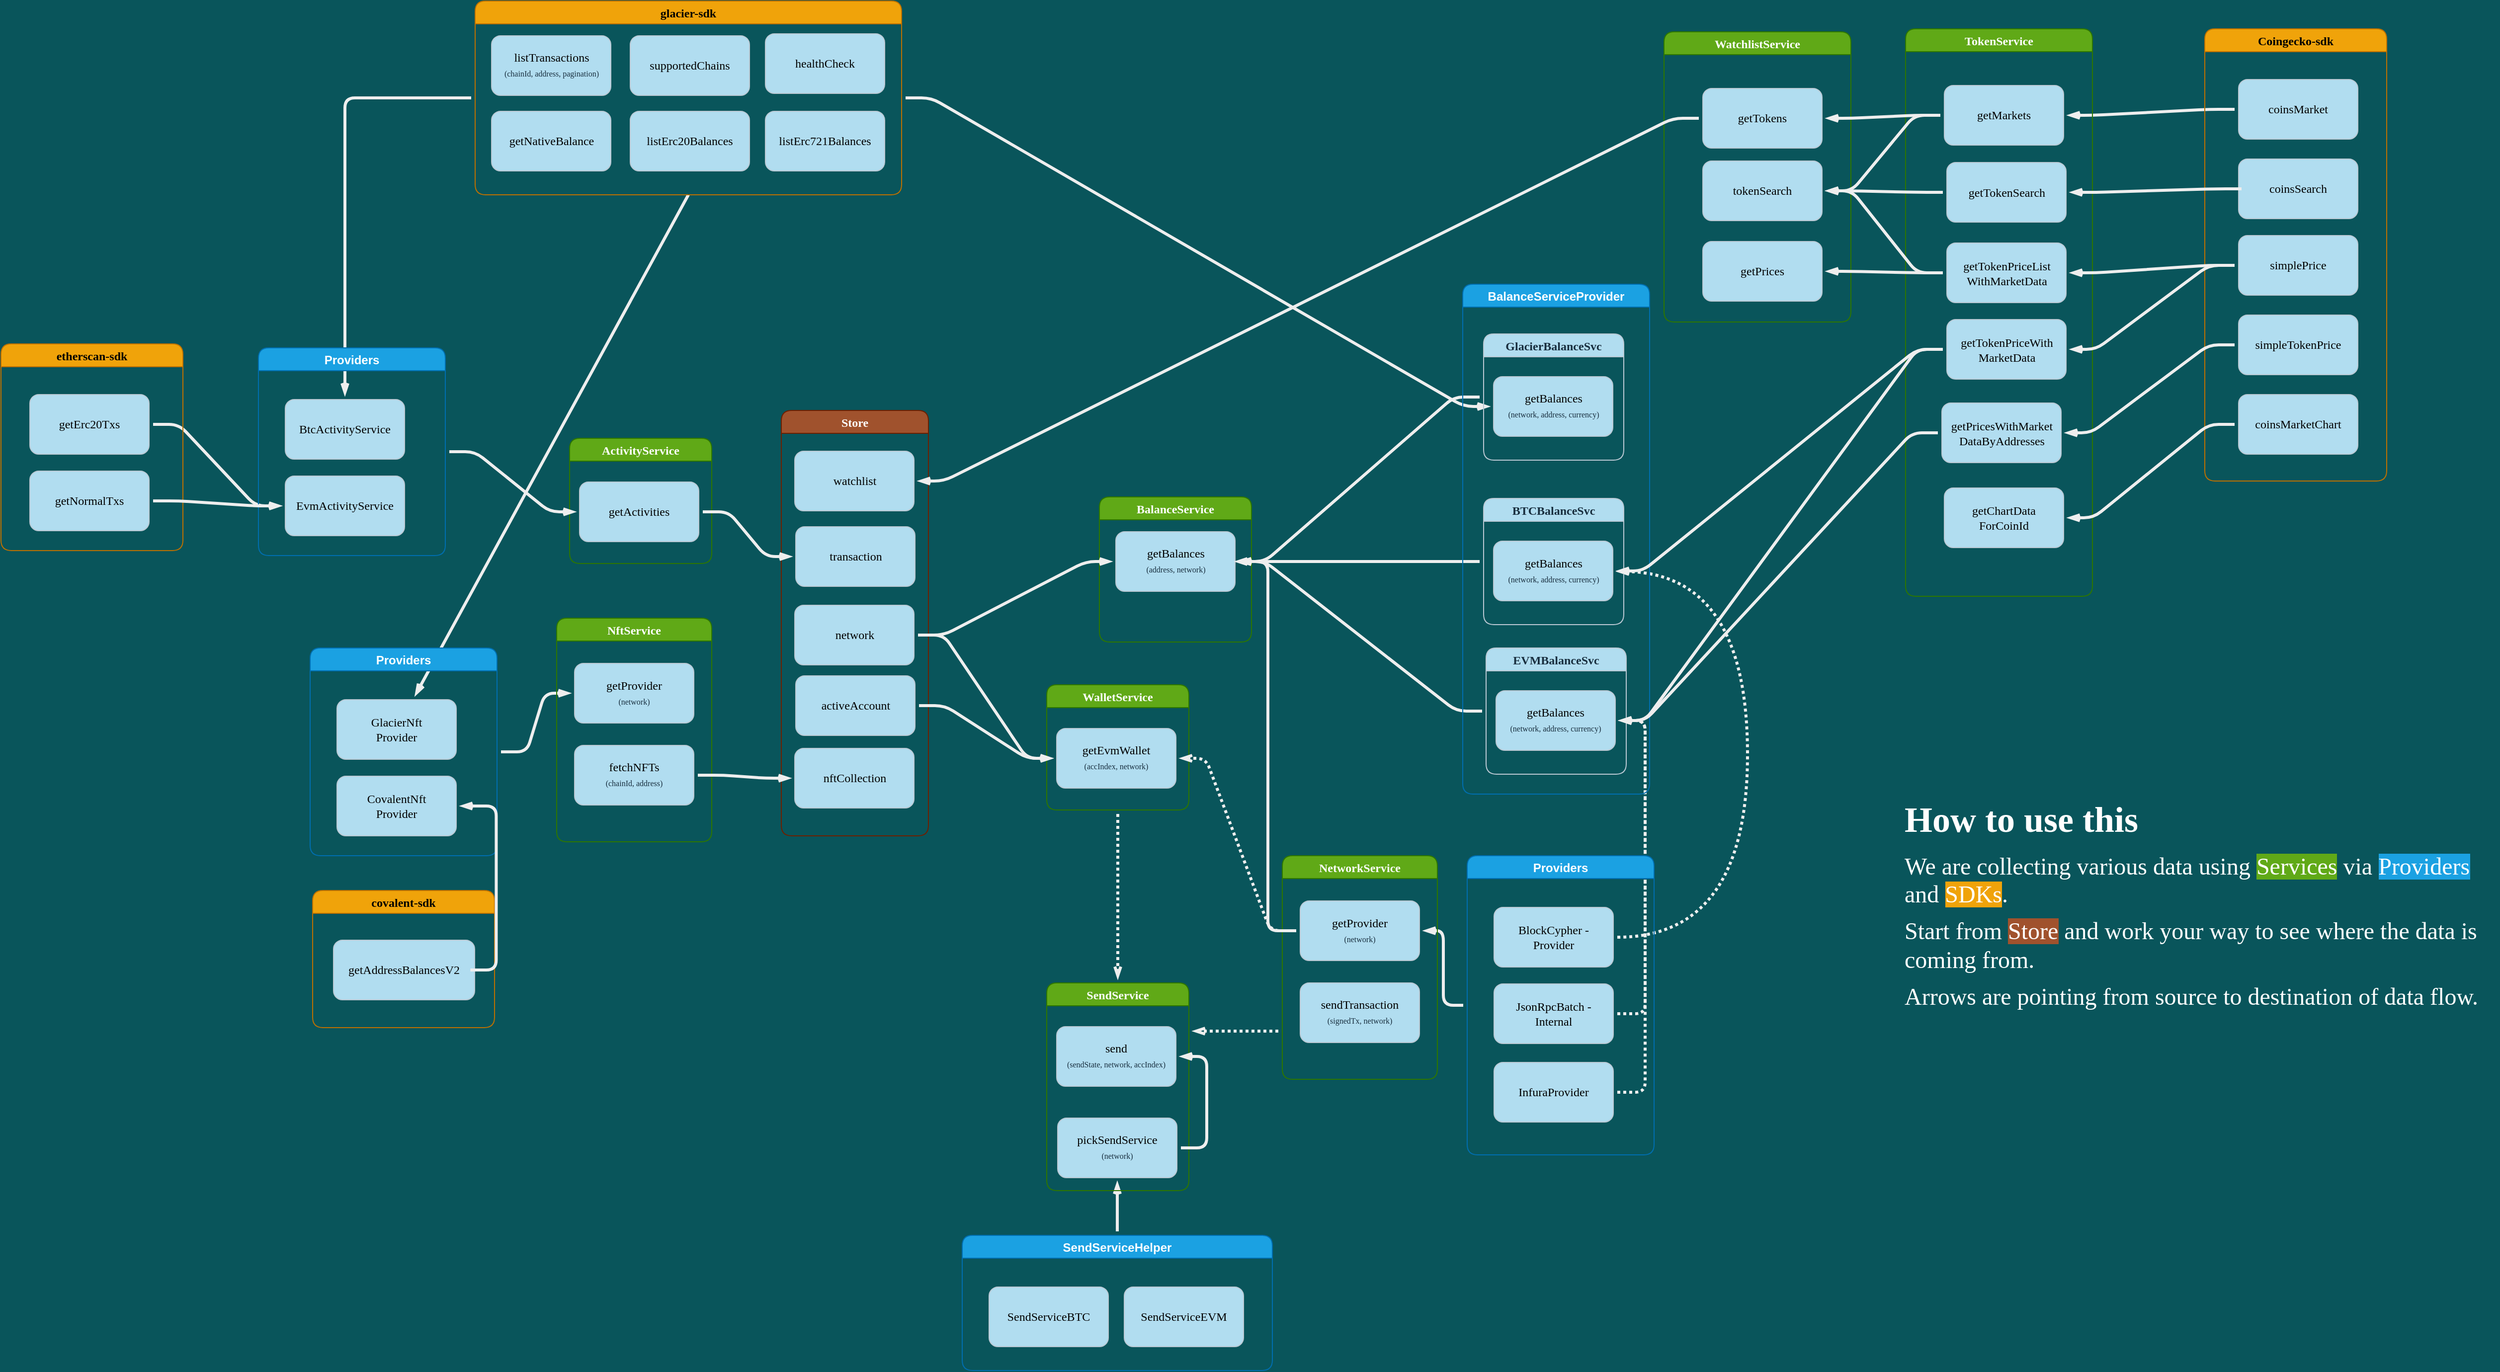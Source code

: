 <mxfile version="15.5.4" type="embed" pages="2"><diagram id="Cx_tmGVktqEy4l7MGV1t" name="Overview"><mxGraphModel dx="4891" dy="4040" grid="0" gridSize="10" guides="1" tooltips="1" connect="1" arrows="1" fold="1" page="0" pageScale="1" pageWidth="850" pageHeight="1100" background="#09555B" math="0" shadow="0"><root><mxCell id="0"/><mxCell id="1" parent="0"/><mxCell id="3FRn_oGSm7d69mBdq1QQ-560" style="edgeStyle=entityRelationEdgeStyle;sketch=0;orthogonalLoop=1;jettySize=auto;html=1;shadow=0;labelBackgroundColor=#09555B;fontFamily=Verdana;fontSize=8;fontColor=#FFFFFF;endArrow=openThin;endFill=0;sourcePerimeterSpacing=4;targetPerimeterSpacing=4;strokeColor=#EEEEEE;strokeWidth=3;" edge="1" parent="1" source="3FRn_oGSm7d69mBdq1QQ-558" target="3FRn_oGSm7d69mBdq1QQ-370"><mxGeometry relative="1" as="geometry"/></mxCell><mxCell id="3FRn_oGSm7d69mBdq1QQ-429" style="edgeStyle=entityRelationEdgeStyle;sketch=0;orthogonalLoop=1;jettySize=auto;html=1;shadow=0;labelBackgroundColor=#09555B;fontFamily=Verdana;fontSize=8;fontColor=#FFFFFF;endArrow=openThin;endFill=0;sourcePerimeterSpacing=4;targetPerimeterSpacing=4;strokeColor=#EEEEEE;strokeWidth=3;" edge="1" parent="1" source="3FRn_oGSm7d69mBdq1QQ-344" target="321"><mxGeometry relative="1" as="geometry"/></mxCell><mxCell id="3FRn_oGSm7d69mBdq1QQ-430" style="sketch=0;orthogonalLoop=1;jettySize=auto;html=1;shadow=0;labelBackgroundColor=#09555B;fontFamily=Verdana;fontSize=8;fontColor=#FFFFFF;endArrow=openThin;endFill=0;sourcePerimeterSpacing=4;targetPerimeterSpacing=4;strokeColor=#EEEEEE;strokeWidth=3;exitX=0.5;exitY=1;exitDx=0;exitDy=0;" edge="1" parent="1" source="3FRn_oGSm7d69mBdq1QQ-344" target="303"><mxGeometry relative="1" as="geometry"/></mxCell><mxCell id="232" style="edgeStyle=entityRelationEdgeStyle;sketch=0;orthogonalLoop=1;jettySize=auto;html=1;shadow=0;labelBackgroundColor=#09555B;fontFamily=Verdana;fontSize=8;fontColor=#FFFFFF;endArrow=openThin;endFill=0;sourcePerimeterSpacing=4;targetPerimeterSpacing=4;strokeColor=#EEEEEE;strokeWidth=3;dashed=1;dashPattern=1 1;" parent="1" source="202" target="191" edge="1"><mxGeometry relative="1" as="geometry"/></mxCell><mxCell id="233" style="edgeStyle=entityRelationEdgeStyle;sketch=0;orthogonalLoop=1;jettySize=auto;html=1;shadow=0;labelBackgroundColor=#09555B;fontFamily=Verdana;fontSize=8;fontColor=#FFFFFF;endArrow=openThin;endFill=0;sourcePerimeterSpacing=4;targetPerimeterSpacing=4;strokeColor=#EEEEEE;strokeWidth=3;dashed=1;dashPattern=1 1;" parent="1" source="205" target="191" edge="1"><mxGeometry relative="1" as="geometry"/></mxCell><mxCell id="231" style="edgeStyle=orthogonalEdgeStyle;sketch=0;orthogonalLoop=1;jettySize=auto;html=1;shadow=0;labelBackgroundColor=#09555B;fontFamily=Verdana;fontSize=8;fontColor=#FFFFFF;endArrow=openThin;endFill=0;sourcePerimeterSpacing=4;targetPerimeterSpacing=4;strokeColor=#EEEEEE;strokeWidth=3;curved=1;dashed=1;dashPattern=1 1;" parent="1" source="183" target="173" edge="1"><mxGeometry relative="1" as="geometry"><Array as="points"><mxPoint x="19" y="-1083"/><mxPoint x="19" y="-1451"/></Array></mxGeometry></mxCell><mxCell id="210" style="edgeStyle=entityRelationEdgeStyle;sketch=0;orthogonalLoop=1;jettySize=auto;html=1;shadow=0;labelBackgroundColor=#09555B;fontFamily=Verdana;fontSize=8;fontColor=#FFFFFF;endArrow=openThin;endFill=0;sourcePerimeterSpacing=4;targetPerimeterSpacing=4;strokeColor=#EEEEEE;strokeWidth=3;" parent="1" source="170" target="167" edge="1"><mxGeometry relative="1" as="geometry"/></mxCell><mxCell id="234" style="edgeStyle=entityRelationEdgeStyle;sketch=0;orthogonalLoop=1;jettySize=auto;html=1;shadow=0;labelBackgroundColor=#09555B;fontFamily=Verdana;fontSize=8;fontColor=#FFFFFF;endArrow=openThin;endFill=0;sourcePerimeterSpacing=4;targetPerimeterSpacing=4;strokeColor=#EEEEEE;strokeWidth=3;" parent="1" source="188" target="167" edge="1"><mxGeometry relative="1" as="geometry"/></mxCell><mxCell id="230" style="edgeStyle=elbowEdgeStyle;sketch=0;orthogonalLoop=1;jettySize=auto;html=1;shadow=0;labelBackgroundColor=#09555B;fontFamily=Verdana;fontSize=8;fontColor=#FFFFFF;endArrow=openThin;endFill=0;sourcePerimeterSpacing=4;targetPerimeterSpacing=4;strokeColor=#EEEEEE;strokeWidth=3;" parent="1" source="212" target="225" edge="1"><mxGeometry relative="1" as="geometry"/></mxCell><mxCell id="212" value="Providers" style="swimlane;rounded=1;fillColor=#1ba1e2;strokeColor=#006EAF;fontColor=#ffffff;" parent="1" vertex="1"><mxGeometry x="-263" y="-1165" width="188" height="301" as="geometry"><mxRectangle x="362" y="106" width="89" height="23" as="alternateBounds"/></mxGeometry></mxCell><mxCell id="213" style="edgeStyle=orthogonalEdgeStyle;orthogonalLoop=1;jettySize=auto;html=1;entryX=0;entryY=0.5;entryDx=0;entryDy=0;rounded=0;curved=1;exitX=0;exitY=0.5;exitDx=0;exitDy=0;dashed=1;labelBackgroundColor=#09555B;strokeColor=#EEEEEE;fontColor=#FFFFFF;" parent="212" edge="1"><mxGeometry relative="1" as="geometry"><mxPoint x="25" y="111.0" as="sourcePoint"/></mxGeometry></mxCell><mxCell id="182" value="" style="group;perimeterSpacing=4;strokeWidth=7;" parent="212" vertex="1" connectable="0"><mxGeometry x="27" y="52" width="120" height="60" as="geometry"/></mxCell><mxCell id="183" value="" style="rounded=1;whiteSpace=wrap;html=1;shadow=0;glass=0;sketch=0;fillColor=#B1DDF0;strokeColor=#BAC8D3;fontColor=#182E3E;" parent="182" vertex="1"><mxGeometry width="120" height="60" as="geometry"/></mxCell><mxCell id="184" value="&lt;font color=&quot;#000000&quot; face=&quot;Verdana&quot;&gt;BlockCypher - Provider&lt;/font&gt;" style="text;html=1;strokeColor=none;fillColor=none;align=center;verticalAlign=middle;whiteSpace=wrap;rounded=0;shadow=0;glass=0;sketch=0;fontColor=#182E3E;" parent="182" vertex="1"><mxGeometry x="7" y="22" width="106" height="16" as="geometry"/></mxCell><mxCell id="201" value="" style="group;perimeterSpacing=4;strokeColor=none;strokeWidth=7;fontColor=#182E3E;" parent="212" vertex="1" connectable="0"><mxGeometry x="27" y="129" width="120" height="60" as="geometry"/></mxCell><mxCell id="202" value="" style="rounded=1;whiteSpace=wrap;html=1;shadow=0;glass=0;sketch=0;fillColor=#B1DDF0;strokeColor=#BAC8D3;fontColor=#182E3E;" parent="201" vertex="1"><mxGeometry width="120" height="60" as="geometry"/></mxCell><mxCell id="203" value="&lt;font color=&quot;#000000&quot; face=&quot;Verdana&quot;&gt;JsonRpcBatch - Internal&lt;/font&gt;" style="text;html=1;strokeColor=none;fillColor=none;align=center;verticalAlign=middle;whiteSpace=wrap;rounded=0;shadow=0;glass=0;sketch=0;fontColor=#182E3E;" parent="201" vertex="1"><mxGeometry x="7" y="22" width="106" height="16" as="geometry"/></mxCell><mxCell id="204" value="" style="group;perimeterSpacing=4;strokeColor=none;strokeWidth=7;fontColor=#182E3E;" parent="212" vertex="1" connectable="0"><mxGeometry x="27" y="208" width="120" height="60" as="geometry"/></mxCell><mxCell id="205" value="" style="rounded=1;whiteSpace=wrap;html=1;shadow=0;glass=0;sketch=0;fillColor=#B1DDF0;strokeColor=#BAC8D3;fontColor=#182E3E;" parent="204" vertex="1"><mxGeometry width="120" height="60" as="geometry"/></mxCell><mxCell id="206" value="&lt;font color=&quot;#000000&quot; face=&quot;Verdana&quot;&gt;InfuraProvider&lt;/font&gt;" style="text;html=1;strokeColor=none;fillColor=none;align=center;verticalAlign=middle;whiteSpace=wrap;rounded=0;shadow=0;glass=0;sketch=0;fontColor=#182E3E;" parent="204" vertex="1"><mxGeometry x="7" y="22" width="106" height="16" as="geometry"/></mxCell><mxCell id="272" style="edgeStyle=none;sketch=0;orthogonalLoop=1;jettySize=auto;html=1;shadow=0;labelBackgroundColor=#09555B;fontFamily=Verdana;fontSize=8;fontColor=#FFFFFF;endArrow=openThin;endFill=0;sourcePerimeterSpacing=4;targetPerimeterSpacing=4;strokeColor=#EEEEEE;strokeWidth=3;" parent="1" source="259" target="253" edge="1"><mxGeometry relative="1" as="geometry"/></mxCell><mxCell id="259" value="SendServiceHelper" style="swimlane;rounded=1;fillColor=#1ba1e2;strokeColor=#006EAF;fontColor=#ffffff;" parent="1" vertex="1"><mxGeometry x="-771" y="-783" width="312" height="136" as="geometry"><mxRectangle x="362" y="106" width="89" height="23" as="alternateBounds"/></mxGeometry></mxCell><mxCell id="260" style="edgeStyle=orthogonalEdgeStyle;orthogonalLoop=1;jettySize=auto;html=1;entryX=0;entryY=0.5;entryDx=0;entryDy=0;rounded=0;curved=1;exitX=0;exitY=0.5;exitDx=0;exitDy=0;dashed=1;labelBackgroundColor=#09555B;strokeColor=#EEEEEE;fontColor=#FFFFFF;" parent="259" edge="1"><mxGeometry relative="1" as="geometry"><mxPoint x="25" y="111.0" as="sourcePoint"/></mxGeometry></mxCell><mxCell id="261" value="" style="group;perimeterSpacing=4;strokeWidth=7;" parent="259" vertex="1" connectable="0"><mxGeometry x="27" y="52" width="120" height="60" as="geometry"/></mxCell><mxCell id="262" value="" style="rounded=1;whiteSpace=wrap;html=1;shadow=0;glass=0;sketch=0;fillColor=#B1DDF0;strokeColor=#BAC8D3;fontColor=#182E3E;" parent="261" vertex="1"><mxGeometry width="120" height="60" as="geometry"/></mxCell><mxCell id="263" value="&lt;font color=&quot;#000000&quot; face=&quot;Verdana&quot;&gt;SendServiceBTC&lt;/font&gt;" style="text;html=1;strokeColor=none;fillColor=none;align=center;verticalAlign=middle;whiteSpace=wrap;rounded=0;shadow=0;glass=0;sketch=0;fontColor=#182E3E;" parent="261" vertex="1"><mxGeometry x="7" y="22" width="106" height="16" as="geometry"/></mxCell><mxCell id="264" value="" style="group;perimeterSpacing=4;strokeColor=none;strokeWidth=7;fontColor=#182E3E;" parent="259" vertex="1" connectable="0"><mxGeometry x="163" y="52" width="120" height="60" as="geometry"/></mxCell><mxCell id="265" value="" style="rounded=1;whiteSpace=wrap;html=1;shadow=0;glass=0;sketch=0;fillColor=#B1DDF0;strokeColor=#BAC8D3;fontColor=#182E3E;" parent="264" vertex="1"><mxGeometry width="120" height="60" as="geometry"/></mxCell><mxCell id="266" value="&lt;font color=&quot;#000000&quot; face=&quot;Verdana&quot;&gt;SendServiceEVM&lt;/font&gt;" style="text;html=1;strokeColor=none;fillColor=none;align=center;verticalAlign=middle;whiteSpace=wrap;rounded=0;shadow=0;glass=0;sketch=0;fontColor=#182E3E;" parent="264" vertex="1"><mxGeometry x="7" y="22" width="106" height="16" as="geometry"/></mxCell><mxCell id="313" style="edgeStyle=entityRelationEdgeStyle;rounded=1;orthogonalLoop=1;jettySize=auto;html=1;shadow=0;fontFamily=Verdana;fontSize=8;fontColor=#FFFFFF;strokeColor=#EEEEEE;strokeWidth=3;labelBackgroundColor=#09555B;endFill=0;endArrow=openThin;targetPerimeterSpacing=4;sourcePerimeterSpacing=4;sketch=0;" parent="1" source="300" target="293" edge="1"><mxGeometry relative="1" as="geometry"/></mxCell><mxCell id="300" value="Providers" style="swimlane;rounded=1;fillColor=#1ba1e2;strokeColor=#006EAF;fontColor=#ffffff;" parent="1" vertex="1"><mxGeometry x="-1427" y="-1374" width="188" height="209" as="geometry"><mxRectangle x="362" y="106" width="89" height="23" as="alternateBounds"/></mxGeometry></mxCell><mxCell id="301" style="edgeStyle=orthogonalEdgeStyle;orthogonalLoop=1;jettySize=auto;html=1;entryX=0;entryY=0.5;entryDx=0;entryDy=0;rounded=0;curved=1;exitX=0;exitY=0.5;exitDx=0;exitDy=0;dashed=1;labelBackgroundColor=#09555B;strokeColor=#EEEEEE;fontColor=#FFFFFF;" parent="300" edge="1"><mxGeometry relative="1" as="geometry"><mxPoint x="25" y="111.0" as="sourcePoint"/></mxGeometry></mxCell><mxCell id="302" value="" style="group;perimeterSpacing=4;strokeWidth=7;" parent="300" vertex="1" connectable="0"><mxGeometry x="27" y="52" width="120" height="60" as="geometry"/></mxCell><mxCell id="303" value="" style="rounded=1;whiteSpace=wrap;html=1;shadow=0;glass=0;sketch=0;fillColor=#B1DDF0;strokeColor=#BAC8D3;fontColor=#182E3E;" parent="302" vertex="1"><mxGeometry width="120" height="60" as="geometry"/></mxCell><mxCell id="304" value="&lt;font color=&quot;#000000&quot; face=&quot;Verdana&quot;&gt;GlacierNft&lt;br&gt;Provider&lt;/font&gt;" style="text;html=1;strokeColor=none;fillColor=none;align=center;verticalAlign=middle;whiteSpace=wrap;rounded=0;shadow=0;glass=0;sketch=0;fontColor=#182E3E;" parent="302" vertex="1"><mxGeometry x="7" y="22" width="106" height="16" as="geometry"/></mxCell><mxCell id="305" value="" style="group;perimeterSpacing=4;strokeColor=none;strokeWidth=7;fontColor=#182E3E;" parent="300" vertex="1" connectable="0"><mxGeometry x="27" y="129" width="120" height="60" as="geometry"/></mxCell><mxCell id="306" value="" style="rounded=1;whiteSpace=wrap;html=1;shadow=0;glass=0;sketch=0;fillColor=#B1DDF0;strokeColor=#BAC8D3;fontColor=#182E3E;" parent="305" vertex="1"><mxGeometry width="120" height="60" as="geometry"/></mxCell><mxCell id="307" value="&lt;font color=&quot;#000000&quot; face=&quot;Verdana&quot;&gt;CovalentNft&lt;br&gt;Provider&lt;/font&gt;" style="text;html=1;strokeColor=none;fillColor=none;align=center;verticalAlign=middle;whiteSpace=wrap;rounded=0;shadow=0;glass=0;sketch=0;fontColor=#182E3E;" parent="305" vertex="1"><mxGeometry x="7" y="22" width="106" height="16" as="geometry"/></mxCell><mxCell id="96" value="Store" style="swimlane;rounded=1;fillColor=#a0522d;strokeColor=#6D1F00;fontColor=#ffffff;fontFamily=Verdana;" parent="1" vertex="1"><mxGeometry x="-953" y="-1613" width="148" height="428" as="geometry"><mxRectangle x="362" y="106" width="89" height="23" as="alternateBounds"/></mxGeometry></mxCell><mxCell id="97" style="edgeStyle=orthogonalEdgeStyle;orthogonalLoop=1;jettySize=auto;html=1;entryX=0;entryY=0.5;entryDx=0;entryDy=0;rounded=0;curved=1;exitX=0;exitY=0.5;exitDx=0;exitDy=0;dashed=1;labelBackgroundColor=#09555B;strokeColor=#EEEEEE;fontColor=#FFFFFF;" parent="96" edge="1"><mxGeometry relative="1" as="geometry"><mxPoint x="25" y="111.0" as="sourcePoint"/></mxGeometry></mxCell><mxCell id="134" value="" style="group;fontColor=#182E3E;" parent="96" vertex="1" connectable="0"><mxGeometry x="14.5" y="267" width="120" height="60" as="geometry"/></mxCell><mxCell id="135" value="" style="rounded=1;whiteSpace=wrap;html=1;shadow=0;glass=0;sketch=0;fillColor=#B1DDF0;strokeColor=#BAC8D3;fontColor=#182E3E;" parent="134" vertex="1"><mxGeometry width="120" height="60" as="geometry"/></mxCell><mxCell id="136" value="&lt;font color=&quot;#000000&quot; face=&quot;Verdana&quot;&gt;activeAccount&lt;/font&gt;" style="text;html=1;strokeColor=none;fillColor=none;align=center;verticalAlign=middle;whiteSpace=wrap;rounded=0;shadow=0;glass=0;sketch=0;fontColor=#182E3E;" parent="134" vertex="1"><mxGeometry x="7" y="22" width="106" height="16" as="geometry"/></mxCell><mxCell id="314" value="" style="group;fontColor=#182E3E;" parent="96" vertex="1" connectable="0"><mxGeometry x="13.5" y="340" width="120" height="60" as="geometry"/></mxCell><mxCell id="315" value="" style="rounded=1;whiteSpace=wrap;html=1;shadow=0;glass=0;sketch=0;fillColor=#B1DDF0;strokeColor=#BAC8D3;fontColor=#182E3E;" parent="314" vertex="1"><mxGeometry width="120" height="60" as="geometry"/></mxCell><mxCell id="316" value="&lt;font color=&quot;#000000&quot; face=&quot;Verdana&quot;&gt;nftCollection&lt;/font&gt;" style="text;html=1;strokeColor=none;fillColor=none;align=center;verticalAlign=middle;whiteSpace=wrap;rounded=0;shadow=0;glass=0;sketch=0;fontColor=#182E3E;" parent="314" vertex="1"><mxGeometry x="7" y="22" width="106" height="16" as="geometry"/></mxCell><mxCell id="132" value="" style="group;fontColor=#182E3E;" parent="96" vertex="1" connectable="0"><mxGeometry x="13.5" y="196" width="120" height="60" as="geometry"/></mxCell><mxCell id="130" value="" style="rounded=1;whiteSpace=wrap;html=1;shadow=0;glass=0;sketch=0;fillColor=#B1DDF0;strokeColor=#BAC8D3;fontColor=#182E3E;" parent="132" vertex="1"><mxGeometry width="120" height="60" as="geometry"/></mxCell><mxCell id="131" value="&lt;font color=&quot;#000000&quot; face=&quot;Verdana&quot;&gt;network&lt;/font&gt;" style="text;html=1;strokeColor=none;fillColor=none;align=center;verticalAlign=middle;whiteSpace=wrap;rounded=0;shadow=0;glass=0;sketch=0;fontColor=#182E3E;" parent="132" vertex="1"><mxGeometry x="7" y="22" width="106" height="16" as="geometry"/></mxCell><mxCell id="3FRn_oGSm7d69mBdq1QQ-360" value="" style="group;fontColor=#182E3E;" vertex="1" connectable="0" parent="96"><mxGeometry x="14.5" y="117" width="120" height="60" as="geometry"/></mxCell><mxCell id="3FRn_oGSm7d69mBdq1QQ-361" value="" style="rounded=1;whiteSpace=wrap;html=1;shadow=0;glass=0;sketch=0;fillColor=#B1DDF0;strokeColor=#BAC8D3;fontColor=#182E3E;" vertex="1" parent="3FRn_oGSm7d69mBdq1QQ-360"><mxGeometry width="120" height="60" as="geometry"/></mxCell><mxCell id="3FRn_oGSm7d69mBdq1QQ-362" value="&lt;font color=&quot;#000000&quot; face=&quot;Verdana&quot;&gt;transaction&lt;/font&gt;" style="text;html=1;strokeColor=none;fillColor=none;align=center;verticalAlign=middle;whiteSpace=wrap;rounded=0;shadow=0;glass=0;sketch=0;fontColor=#182E3E;" vertex="1" parent="3FRn_oGSm7d69mBdq1QQ-360"><mxGeometry x="7" y="22" width="106" height="16" as="geometry"/></mxCell><UserObject label="" id="3FRn_oGSm7d69mBdq1QQ-486"><mxCell style="group;fontColor=#182E3E;" vertex="1" connectable="0" parent="96"><mxGeometry x="13.5" y="41" width="120" height="60" as="geometry"/></mxCell></UserObject><mxCell id="3FRn_oGSm7d69mBdq1QQ-487" value="" style="rounded=1;whiteSpace=wrap;html=1;shadow=0;glass=0;sketch=0;fillColor=#B1DDF0;strokeColor=#BAC8D3;fontColor=#182E3E;" vertex="1" parent="3FRn_oGSm7d69mBdq1QQ-486"><mxGeometry width="120" height="60" as="geometry"/></mxCell><mxCell id="3FRn_oGSm7d69mBdq1QQ-488" value="&lt;font color=&quot;#000000&quot; face=&quot;Verdana&quot;&gt;watchlist&lt;br&gt;&lt;/font&gt;" style="text;html=1;strokeColor=none;fillColor=none;align=center;verticalAlign=middle;whiteSpace=wrap;rounded=0;shadow=0;glass=0;sketch=0;fontColor=#182E3E;" vertex="1" parent="3FRn_oGSm7d69mBdq1QQ-486"><mxGeometry x="7" y="22" width="106" height="16" as="geometry"/></mxCell><mxCell id="273" style="edgeStyle=none;sketch=0;orthogonalLoop=1;jettySize=auto;html=1;shadow=0;labelBackgroundColor=#09555B;fontFamily=Verdana;fontSize=8;fontColor=#FFFFFF;endArrow=openThin;endFill=0;sourcePerimeterSpacing=4;targetPerimeterSpacing=4;strokeColor=#EEEEEE;strokeWidth=3;dashed=1;dashPattern=1 1;" parent="1" source="105" target="239" edge="1"><mxGeometry relative="1" as="geometry"/></mxCell><mxCell id="105" value="WalletService" style="swimlane;rounded=1;fillColor=#60a917;strokeColor=#2D7600;fontColor=#ffffff;fontFamily=Verdana;" parent="1" vertex="1"><mxGeometry x="-686" y="-1337" width="143" height="126" as="geometry"><mxRectangle x="362" y="106" width="89" height="23" as="alternateBounds"/></mxGeometry></mxCell><mxCell id="106" style="edgeStyle=orthogonalEdgeStyle;orthogonalLoop=1;jettySize=auto;html=1;entryX=0;entryY=0.5;entryDx=0;entryDy=0;rounded=0;curved=1;exitX=0;exitY=0.5;exitDx=0;exitDy=0;dashed=1;labelBackgroundColor=#09555B;strokeColor=#EEEEEE;fontColor=#FFFFFF;" parent="105" edge="1"><mxGeometry relative="1" as="geometry"><mxPoint x="25" y="111.0" as="sourcePoint"/></mxGeometry></mxCell><mxCell id="122" value="" style="group;fontColor=#182E3E;" parent="105" vertex="1" connectable="0"><mxGeometry x="10" y="44" width="120" height="60" as="geometry"/></mxCell><mxCell id="123" value="" style="rounded=1;whiteSpace=wrap;html=1;shadow=0;glass=0;sketch=0;fillColor=#B1DDF0;strokeColor=#BAC8D3;fontColor=#182E3E;" parent="122" vertex="1"><mxGeometry width="120" height="60" as="geometry"/></mxCell><mxCell id="124" value="&lt;font color=&quot;#000000&quot; face=&quot;Verdana&quot;&gt;getEvmWallet&lt;/font&gt;" style="text;html=1;strokeColor=none;fillColor=none;align=center;verticalAlign=middle;whiteSpace=wrap;rounded=0;shadow=0;glass=0;sketch=0;fontColor=#182E3E;" parent="122" vertex="1"><mxGeometry x="7" y="14" width="106" height="16" as="geometry"/></mxCell><mxCell id="125" value="(accIndex, network)" style="text;strokeColor=none;fillColor=none;align=center;verticalAlign=middle;rounded=0;shadow=0;glass=0;sketch=0;fontColor=#182E3E;spacing=2;whiteSpace=wrap;html=1;fontFamily=Verdana;fontSize=8;" parent="122" vertex="1"><mxGeometry x="7" y="33" width="106" height="10" as="geometry"/></mxCell><mxCell id="219" style="edgeStyle=entityRelationEdgeStyle;sketch=0;orthogonalLoop=1;jettySize=auto;html=1;shadow=0;labelBackgroundColor=#09555B;fontFamily=Verdana;fontSize=8;fontColor=#FFFFFF;endArrow=openThin;endFill=0;sourcePerimeterSpacing=4;targetPerimeterSpacing=4;strokeColor=#EEEEEE;strokeWidth=3;" parent="1" source="130" target="123" edge="1"><mxGeometry relative="1" as="geometry"/></mxCell><mxCell id="161" value="BalanceService" style="swimlane;rounded=1;fillColor=#60a917;strokeColor=#2D7600;fontColor=#ffffff;fontFamily=Verdana;" parent="1" vertex="1"><mxGeometry x="-633" y="-1526" width="153" height="146" as="geometry"><mxRectangle x="362" y="106" width="89" height="23" as="alternateBounds"/></mxGeometry></mxCell><mxCell id="162" style="edgeStyle=orthogonalEdgeStyle;orthogonalLoop=1;jettySize=auto;html=1;entryX=0;entryY=0.5;entryDx=0;entryDy=0;rounded=0;curved=1;exitX=0;exitY=0.5;exitDx=0;exitDy=0;dashed=1;labelBackgroundColor=#09555B;strokeColor=#EEEEEE;fontColor=#FFFFFF;" parent="161" edge="1"><mxGeometry relative="1" as="geometry"><mxPoint x="25" y="111.0" as="sourcePoint"/></mxGeometry></mxCell><mxCell id="166" value="" style="group;fontColor=#182E3E;" parent="161" vertex="1" connectable="0"><mxGeometry x="16.5" y="35" width="120" height="60" as="geometry"/></mxCell><mxCell id="167" value="" style="rounded=1;whiteSpace=wrap;html=1;shadow=0;glass=0;sketch=0;fillColor=#B1DDF0;strokeColor=#BAC8D3;fontColor=#182E3E;" parent="166" vertex="1"><mxGeometry width="120" height="60" as="geometry"/></mxCell><mxCell id="168" value="&lt;font color=&quot;#000000&quot; face=&quot;Verdana&quot;&gt;getBalances&lt;/font&gt;" style="text;html=1;strokeColor=none;fillColor=none;align=center;verticalAlign=middle;whiteSpace=wrap;rounded=0;shadow=0;glass=0;sketch=0;fontColor=#182E3E;" parent="166" vertex="1"><mxGeometry x="7" y="14" width="106" height="16" as="geometry"/></mxCell><mxCell id="169" value="(address, network)" style="text;strokeColor=none;fillColor=none;align=center;verticalAlign=middle;rounded=0;shadow=0;glass=0;sketch=0;fontColor=#182E3E;spacing=2;whiteSpace=wrap;html=1;fontFamily=Verdana;fontSize=8;" parent="166" vertex="1"><mxGeometry x="7" y="33" width="106" height="10" as="geometry"/></mxCell><mxCell id="218" style="edgeStyle=entityRelationEdgeStyle;sketch=0;orthogonalLoop=1;jettySize=auto;html=1;shadow=0;labelBackgroundColor=#09555B;fontFamily=Verdana;fontSize=8;fontColor=#FFFFFF;endArrow=openThin;endFill=0;sourcePerimeterSpacing=4;targetPerimeterSpacing=4;strokeColor=#EEEEEE;strokeWidth=3;" parent="1" source="130" target="167" edge="1"><mxGeometry relative="1" as="geometry"/></mxCell><mxCell id="274" style="edgeStyle=elbowEdgeStyle;sketch=0;orthogonalLoop=1;jettySize=auto;html=1;shadow=0;dashed=1;dashPattern=1 1;labelBackgroundColor=#09555B;fontFamily=Verdana;fontSize=8;fontColor=#FFFFFF;endArrow=openThin;endFill=0;sourcePerimeterSpacing=4;targetPerimeterSpacing=4;strokeColor=#EEEEEE;strokeWidth=3;elbow=vertical;" parent="1" source="101" target="239" edge="1"><mxGeometry relative="1" as="geometry"/></mxCell><mxCell id="101" value="NetworkService" style="swimlane;rounded=1;fillColor=#60a917;strokeColor=#2D7600;fontColor=#ffffff;fontFamily=Verdana;" parent="1" vertex="1"><mxGeometry x="-449" y="-1165" width="156" height="225" as="geometry"><mxRectangle x="362" y="106" width="89" height="23" as="alternateBounds"/></mxGeometry></mxCell><mxCell id="102" style="edgeStyle=orthogonalEdgeStyle;orthogonalLoop=1;jettySize=auto;html=1;entryX=0;entryY=0.5;entryDx=0;entryDy=0;rounded=0;curved=1;exitX=0;exitY=0.5;exitDx=0;exitDy=0;dashed=1;labelBackgroundColor=#09555B;strokeColor=#EEEEEE;fontColor=#FFFFFF;" parent="101" edge="1"><mxGeometry relative="1" as="geometry"><mxPoint x="25" y="111.0" as="sourcePoint"/></mxGeometry></mxCell><mxCell id="224" value="" style="group;fontColor=#182E3E;" parent="101" vertex="1" connectable="0"><mxGeometry x="18" y="45.5" width="120" height="60" as="geometry"/></mxCell><mxCell id="225" value="" style="rounded=1;whiteSpace=wrap;html=1;shadow=0;glass=0;sketch=0;fillColor=#B1DDF0;strokeColor=#BAC8D3;fontColor=#182E3E;" parent="224" vertex="1"><mxGeometry width="120" height="60" as="geometry"/></mxCell><mxCell id="226" value="&lt;font color=&quot;#000000&quot; face=&quot;Verdana&quot;&gt;getProvider&lt;/font&gt;" style="text;html=1;strokeColor=none;fillColor=none;align=center;verticalAlign=middle;whiteSpace=wrap;rounded=0;shadow=0;glass=0;sketch=0;fontColor=#182E3E;" parent="224" vertex="1"><mxGeometry x="7" y="14" width="106" height="16" as="geometry"/></mxCell><mxCell id="227" value="(network)" style="text;strokeColor=none;fillColor=none;align=center;verticalAlign=middle;rounded=0;shadow=0;glass=0;sketch=0;fontColor=#182E3E;spacing=2;whiteSpace=wrap;html=1;fontFamily=Verdana;fontSize=8;" parent="224" vertex="1"><mxGeometry x="7" y="33" width="106" height="10" as="geometry"/></mxCell><mxCell id="275" value="" style="group;fontColor=#182E3E;" parent="101" vertex="1" connectable="0"><mxGeometry x="18" y="128" width="120" height="60" as="geometry"/></mxCell><mxCell id="276" value="" style="rounded=1;whiteSpace=wrap;html=1;shadow=0;glass=0;sketch=0;fillColor=#B1DDF0;strokeColor=#BAC8D3;fontColor=#182E3E;" parent="275" vertex="1"><mxGeometry width="120" height="60" as="geometry"/></mxCell><mxCell id="277" value="&lt;font color=&quot;#000000&quot; face=&quot;Verdana&quot;&gt;sendTransaction&lt;/font&gt;" style="text;html=1;strokeColor=none;fillColor=none;align=center;verticalAlign=middle;whiteSpace=wrap;rounded=0;shadow=0;glass=0;sketch=0;fontColor=#182E3E;" parent="275" vertex="1"><mxGeometry x="7" y="14" width="106" height="16" as="geometry"/></mxCell><mxCell id="278" value="(signedTx, network)" style="text;strokeColor=none;fillColor=none;align=center;verticalAlign=middle;rounded=0;shadow=0;glass=0;sketch=0;fontColor=#182E3E;spacing=2;whiteSpace=wrap;html=1;fontFamily=Verdana;fontSize=8;" parent="275" vertex="1"><mxGeometry x="7" y="33" width="106" height="10" as="geometry"/></mxCell><mxCell id="229" style="edgeStyle=elbowEdgeStyle;sketch=0;orthogonalLoop=1;jettySize=auto;html=1;shadow=0;labelBackgroundColor=#09555B;fontFamily=Verdana;fontSize=8;fontColor=#FFFFFF;endArrow=openThin;endFill=0;sourcePerimeterSpacing=4;targetPerimeterSpacing=4;strokeColor=#EEEEEE;strokeWidth=3;" parent="1" source="225" target="167" edge="1"><mxGeometry relative="1" as="geometry"/></mxCell><mxCell id="236" style="edgeStyle=entityRelationEdgeStyle;sketch=0;orthogonalLoop=1;jettySize=auto;html=1;shadow=0;labelBackgroundColor=#09555B;fontFamily=Verdana;fontSize=8;fontColor=#FFFFFF;endArrow=openThin;endFill=0;sourcePerimeterSpacing=4;targetPerimeterSpacing=4;strokeColor=#EEEEEE;strokeWidth=3;" parent="1" source="135" target="123" edge="1"><mxGeometry relative="1" as="geometry"/></mxCell><mxCell id="238" value="" style="edgeStyle=entityRelationEdgeStyle;sketch=0;orthogonalLoop=1;jettySize=auto;html=1;shadow=0;labelBackgroundColor=#09555B;fontFamily=Verdana;fontSize=8;fontColor=#FFFFFF;endArrow=openThin;endFill=0;sourcePerimeterSpacing=4;targetPerimeterSpacing=4;strokeColor=#EEEEEE;strokeWidth=3;dashed=1;dashPattern=1 1;" parent="1" source="225" target="123" edge="1"><mxGeometry relative="1" as="geometry"/></mxCell><mxCell id="239" value="SendService" style="swimlane;rounded=1;fillColor=#60a917;strokeColor=#2D7600;fontColor=#ffffff;fontFamily=Verdana;" parent="1" vertex="1"><mxGeometry x="-686" y="-1037" width="143" height="209" as="geometry"><mxRectangle x="362" y="106" width="89" height="23" as="alternateBounds"/></mxGeometry></mxCell><mxCell id="240" style="edgeStyle=orthogonalEdgeStyle;orthogonalLoop=1;jettySize=auto;html=1;entryX=0;entryY=0.5;entryDx=0;entryDy=0;rounded=0;curved=1;exitX=0;exitY=0.5;exitDx=0;exitDy=0;dashed=1;labelBackgroundColor=#09555B;strokeColor=#EEEEEE;fontColor=#FFFFFF;" parent="239" edge="1"><mxGeometry relative="1" as="geometry"><mxPoint x="25" y="111.0" as="sourcePoint"/></mxGeometry></mxCell><mxCell id="241" value="" style="group;fontColor=#182E3E;" parent="239" vertex="1" connectable="0"><mxGeometry x="10" y="44" width="120" height="60" as="geometry"/></mxCell><mxCell id="242" value="" style="rounded=1;whiteSpace=wrap;html=1;shadow=0;glass=0;sketch=0;fillColor=#B1DDF0;strokeColor=#BAC8D3;fontColor=#182E3E;" parent="241" vertex="1"><mxGeometry width="120" height="60" as="geometry"/></mxCell><mxCell id="243" value="&lt;font color=&quot;#000000&quot; face=&quot;Verdana&quot;&gt;send&lt;/font&gt;" style="text;html=1;strokeColor=none;fillColor=none;align=center;verticalAlign=middle;whiteSpace=wrap;rounded=0;shadow=0;glass=0;sketch=0;fontColor=#182E3E;" parent="241" vertex="1"><mxGeometry x="7" y="14" width="106" height="16" as="geometry"/></mxCell><mxCell id="244" value="(sendState, network, accIndex)" style="text;strokeColor=none;fillColor=none;align=center;verticalAlign=middle;rounded=0;shadow=0;glass=0;sketch=0;fontColor=#182E3E;spacing=2;whiteSpace=wrap;html=1;fontFamily=Verdana;fontSize=8;" parent="241" vertex="1"><mxGeometry x="7" y="33" width="106" height="10" as="geometry"/></mxCell><mxCell id="252" value="" style="group;fontColor=#182E3E;" parent="239" vertex="1" connectable="0"><mxGeometry x="11" y="136" width="120" height="60" as="geometry"/></mxCell><mxCell id="253" value="" style="rounded=1;whiteSpace=wrap;html=1;shadow=0;glass=0;sketch=0;fillColor=#B1DDF0;strokeColor=#BAC8D3;fontColor=#182E3E;" parent="252" vertex="1"><mxGeometry width="120" height="60" as="geometry"/></mxCell><mxCell id="254" value="&lt;font color=&quot;#000000&quot; face=&quot;Verdana&quot;&gt;pickSendService&lt;/font&gt;" style="text;html=1;strokeColor=none;fillColor=none;align=center;verticalAlign=middle;whiteSpace=wrap;rounded=0;shadow=0;glass=0;sketch=0;fontColor=#182E3E;" parent="252" vertex="1"><mxGeometry x="7" y="14" width="106" height="16" as="geometry"/></mxCell><mxCell id="255" value="(network)" style="text;strokeColor=none;fillColor=none;align=center;verticalAlign=middle;rounded=0;shadow=0;glass=0;sketch=0;fontColor=#182E3E;spacing=2;whiteSpace=wrap;html=1;fontFamily=Verdana;fontSize=8;" parent="252" vertex="1"><mxGeometry x="7" y="33" width="106" height="10" as="geometry"/></mxCell><mxCell id="258" style="edgeStyle=entityRelationEdgeStyle;sketch=0;orthogonalLoop=1;jettySize=auto;html=1;shadow=0;labelBackgroundColor=#09555B;fontFamily=Verdana;fontSize=8;fontColor=#FFFFFF;endArrow=openThin;endFill=0;sourcePerimeterSpacing=4;targetPerimeterSpacing=4;strokeColor=#EEEEEE;strokeWidth=3;" parent="239" source="253" target="242" edge="1"><mxGeometry relative="1" as="geometry"/></mxCell><mxCell id="290" value="NftService" style="swimlane;rounded=1;fillColor=#60a917;strokeColor=#2D7600;fontColor=#ffffff;fontFamily=Verdana;" parent="1" vertex="1"><mxGeometry x="-1179" y="-1404" width="156" height="225" as="geometry"><mxRectangle x="362" y="106" width="89" height="23" as="alternateBounds"/></mxGeometry></mxCell><mxCell id="291" style="edgeStyle=orthogonalEdgeStyle;orthogonalLoop=1;jettySize=auto;html=1;entryX=0;entryY=0.5;entryDx=0;entryDy=0;rounded=0;curved=1;exitX=0;exitY=0.5;exitDx=0;exitDy=0;dashed=1;labelBackgroundColor=#09555B;strokeColor=#EEEEEE;fontColor=#FFFFFF;" parent="290" edge="1"><mxGeometry relative="1" as="geometry"><mxPoint x="25" y="111.0" as="sourcePoint"/></mxGeometry></mxCell><mxCell id="292" value="" style="group;fontColor=#182E3E;" parent="290" vertex="1" connectable="0"><mxGeometry x="18" y="45.5" width="120" height="60" as="geometry"/></mxCell><mxCell id="293" value="" style="rounded=1;whiteSpace=wrap;html=1;shadow=0;glass=0;sketch=0;fillColor=#B1DDF0;strokeColor=#BAC8D3;fontColor=#182E3E;" parent="292" vertex="1"><mxGeometry width="120" height="60" as="geometry"/></mxCell><mxCell id="294" value="&lt;font color=&quot;#000000&quot; face=&quot;Verdana&quot;&gt;getProvider&lt;br&gt;&lt;/font&gt;" style="text;html=1;strokeColor=none;fillColor=none;align=center;verticalAlign=middle;whiteSpace=wrap;rounded=0;shadow=0;glass=0;sketch=0;fontColor=#182E3E;" parent="292" vertex="1"><mxGeometry x="7" y="14" width="106" height="16" as="geometry"/></mxCell><mxCell id="295" value="(network)" style="text;strokeColor=none;fillColor=none;align=center;verticalAlign=middle;rounded=0;shadow=0;glass=0;sketch=0;fontColor=#182E3E;spacing=2;whiteSpace=wrap;html=1;fontFamily=Verdana;fontSize=8;" parent="292" vertex="1"><mxGeometry x="7" y="33" width="106" height="10" as="geometry"/></mxCell><mxCell id="296" value="" style="group;fontColor=#182E3E;" parent="290" vertex="1" connectable="0"><mxGeometry x="18" y="128" width="120" height="60" as="geometry"/></mxCell><mxCell id="297" value="" style="rounded=1;whiteSpace=wrap;html=1;shadow=0;glass=0;sketch=0;fillColor=#B1DDF0;strokeColor=#BAC8D3;fontColor=#182E3E;" parent="296" vertex="1"><mxGeometry width="120" height="60" as="geometry"/></mxCell><mxCell id="298" value="&lt;font color=&quot;#000000&quot; face=&quot;Verdana&quot;&gt;fetchNFTs&lt;/font&gt;" style="text;html=1;strokeColor=none;fillColor=none;align=center;verticalAlign=middle;whiteSpace=wrap;rounded=0;shadow=0;glass=0;sketch=0;fontColor=#182E3E;" parent="296" vertex="1"><mxGeometry x="7" y="14" width="106" height="16" as="geometry"/></mxCell><mxCell id="299" value="(chainId, address)" style="text;strokeColor=none;fillColor=none;align=center;verticalAlign=middle;rounded=0;shadow=0;glass=0;sketch=0;fontColor=#182E3E;spacing=2;whiteSpace=wrap;html=1;fontFamily=Verdana;fontSize=8;" parent="296" vertex="1"><mxGeometry x="7" y="33" width="106" height="10" as="geometry"/></mxCell><mxCell id="317" style="edgeStyle=entityRelationEdgeStyle;rounded=1;orthogonalLoop=1;jettySize=auto;html=1;shadow=0;fontFamily=Verdana;fontSize=8;fontColor=#FFFFFF;strokeColor=#EEEEEE;strokeWidth=3;labelBackgroundColor=#09555B;endFill=0;endArrow=openThin;targetPerimeterSpacing=4;sourcePerimeterSpacing=4;sketch=0;" parent="1" source="297" target="315" edge="1"><mxGeometry relative="1" as="geometry"><mxPoint x="-806" y="-1059" as="targetPoint"/></mxGeometry></mxCell><mxCell id="324" style="edgeStyle=entityRelationEdgeStyle;rounded=1;orthogonalLoop=1;jettySize=auto;html=1;entryX=1;entryY=0.5;entryDx=0;entryDy=0;shadow=0;fontFamily=Verdana;fontSize=8;fontColor=#FFFFFF;strokeColor=#EEEEEE;strokeWidth=3;labelBackgroundColor=#09555B;endFill=0;endArrow=openThin;targetPerimeterSpacing=4;sourcePerimeterSpacing=4;sketch=0;" parent="1" source="318" target="167" edge="1"><mxGeometry relative="1" as="geometry"/></mxCell><mxCell id="325" value="BalanceServiceProvider" style="swimlane;rounded=1;fillColor=#1ba1e2;strokeColor=#006EAF;fontColor=#ffffff;" parent="1" vertex="1"><mxGeometry x="-267.5" y="-1740" width="188" height="513" as="geometry"><mxRectangle x="-267.5" y="-1740" width="89" height="23" as="alternateBounds"/></mxGeometry></mxCell><mxCell id="326" style="edgeStyle=orthogonalEdgeStyle;orthogonalLoop=1;jettySize=auto;html=1;entryX=0;entryY=0.5;entryDx=0;entryDy=0;rounded=0;curved=1;exitX=0;exitY=0.5;exitDx=0;exitDy=0;dashed=1;labelBackgroundColor=#09555B;strokeColor=#EEEEEE;fontColor=#FFFFFF;" parent="325" edge="1"><mxGeometry relative="1" as="geometry"><mxPoint x="25" y="111.0" as="sourcePoint"/></mxGeometry></mxCell><mxCell id="318" value="GlacierBalanceSvc" style="swimlane;rounded=1;fillColor=#B1DDF0;strokeColor=#BAC8D3;fontColor=#182E3E;fontFamily=Verdana;startSize=23;" parent="325" vertex="1"><mxGeometry x="21" y="50" width="141" height="127" as="geometry"><mxRectangle x="362" y="106" width="89" height="23" as="alternateBounds"/></mxGeometry></mxCell><mxCell id="319" style="edgeStyle=orthogonalEdgeStyle;orthogonalLoop=1;jettySize=auto;html=1;entryX=0;entryY=0.5;entryDx=0;entryDy=0;rounded=0;curved=1;exitX=0;exitY=0.5;exitDx=0;exitDy=0;dashed=1;labelBackgroundColor=#09555B;strokeColor=#EEEEEE;fontColor=#FFFFFF;" parent="318" edge="1"><mxGeometry relative="1" as="geometry"><mxPoint x="25" y="111.0" as="sourcePoint"/></mxGeometry></mxCell><mxCell id="320" value="" style="group;fontColor=#182E3E;" parent="318" vertex="1" connectable="0"><mxGeometry x="10" y="43" width="120" height="60" as="geometry"/></mxCell><mxCell id="321" value="" style="rounded=1;whiteSpace=wrap;html=1;shadow=0;glass=0;sketch=0;fillColor=#B1DDF0;strokeColor=#BAC8D3;fontColor=#182E3E;" parent="320" vertex="1"><mxGeometry width="120" height="60" as="geometry"/></mxCell><mxCell id="322" value="&lt;font color=&quot;#000000&quot; face=&quot;Verdana&quot;&gt;getBalances&lt;/font&gt;" style="text;html=1;strokeColor=none;fillColor=none;align=center;verticalAlign=middle;whiteSpace=wrap;rounded=0;shadow=0;glass=0;sketch=0;fontColor=#182E3E;" parent="320" vertex="1"><mxGeometry x="7" y="14" width="106" height="16" as="geometry"/></mxCell><mxCell id="323" value="(network, address, currency)" style="text;strokeColor=none;fillColor=none;align=center;verticalAlign=middle;rounded=0;shadow=0;glass=0;sketch=0;fontColor=#182E3E;spacing=2;whiteSpace=wrap;html=1;fontFamily=Verdana;fontSize=8;" parent="320" vertex="1"><mxGeometry x="7" y="33" width="106" height="10" as="geometry"/></mxCell><mxCell id="170" value="BTCBalanceSvc" style="swimlane;rounded=1;fillColor=#B1DDF0;strokeColor=#BAC8D3;fontColor=#182E3E;fontFamily=Verdana;" parent="325" vertex="1"><mxGeometry x="21" y="215.5" width="141" height="127" as="geometry"><mxRectangle x="362" y="106" width="89" height="23" as="alternateBounds"/></mxGeometry></mxCell><mxCell id="171" style="edgeStyle=orthogonalEdgeStyle;orthogonalLoop=1;jettySize=auto;html=1;entryX=0;entryY=0.5;entryDx=0;entryDy=0;rounded=0;curved=1;exitX=0;exitY=0.5;exitDx=0;exitDy=0;dashed=1;labelBackgroundColor=#09555B;strokeColor=#EEEEEE;fontColor=#FFFFFF;" parent="170" edge="1"><mxGeometry relative="1" as="geometry"><mxPoint x="25" y="111.0" as="sourcePoint"/></mxGeometry></mxCell><mxCell id="172" value="" style="group;fontColor=#182E3E;" parent="170" vertex="1" connectable="0"><mxGeometry x="10" y="43" width="120" height="60" as="geometry"/></mxCell><mxCell id="173" value="" style="rounded=1;whiteSpace=wrap;html=1;shadow=0;glass=0;sketch=0;fillColor=#B1DDF0;strokeColor=#BAC8D3;fontColor=#182E3E;" parent="172" vertex="1"><mxGeometry width="120" height="60" as="geometry"/></mxCell><mxCell id="174" value="&lt;font color=&quot;#000000&quot; face=&quot;Verdana&quot;&gt;getBalances&lt;/font&gt;" style="text;html=1;strokeColor=none;fillColor=none;align=center;verticalAlign=middle;whiteSpace=wrap;rounded=0;shadow=0;glass=0;sketch=0;fontColor=#182E3E;" parent="172" vertex="1"><mxGeometry x="7" y="14" width="106" height="16" as="geometry"/></mxCell><mxCell id="175" value="(network, address, currency)" style="text;strokeColor=none;fillColor=none;align=center;verticalAlign=middle;rounded=0;shadow=0;glass=0;sketch=0;fontColor=#182E3E;spacing=2;whiteSpace=wrap;html=1;fontFamily=Verdana;fontSize=8;" parent="172" vertex="1"><mxGeometry x="7" y="33" width="106" height="10" as="geometry"/></mxCell><mxCell id="188" value="EVMBalanceSvc" style="swimlane;rounded=1;fillColor=#B1DDF0;strokeColor=#BAC8D3;fontColor=#182E3E;fontFamily=Verdana;" parent="325" vertex="1"><mxGeometry x="23.5" y="366" width="141" height="127" as="geometry"><mxRectangle x="362" y="106" width="89" height="23" as="alternateBounds"/></mxGeometry></mxCell><mxCell id="189" style="edgeStyle=orthogonalEdgeStyle;orthogonalLoop=1;jettySize=auto;html=1;entryX=0;entryY=0.5;entryDx=0;entryDy=0;rounded=0;curved=1;exitX=0;exitY=0.5;exitDx=0;exitDy=0;dashed=1;labelBackgroundColor=#09555B;strokeColor=#EEEEEE;fontColor=#FFFFFF;" parent="188" edge="1"><mxGeometry relative="1" as="geometry"><mxPoint x="25" y="111.0" as="sourcePoint"/></mxGeometry></mxCell><mxCell id="190" value="" style="group;fontColor=#182E3E;" parent="188" vertex="1" connectable="0"><mxGeometry x="10" y="43" width="120" height="60" as="geometry"/></mxCell><mxCell id="191" value="" style="rounded=1;whiteSpace=wrap;html=1;shadow=0;glass=0;sketch=0;fillColor=#B1DDF0;strokeColor=#BAC8D3;fontColor=#182E3E;" parent="190" vertex="1"><mxGeometry width="120" height="60" as="geometry"/></mxCell><mxCell id="192" value="&lt;font color=&quot;#000000&quot; face=&quot;Verdana&quot;&gt;getBalances&lt;/font&gt;" style="text;html=1;strokeColor=none;fillColor=none;align=center;verticalAlign=middle;whiteSpace=wrap;rounded=0;shadow=0;glass=0;sketch=0;fontColor=#182E3E;" parent="190" vertex="1"><mxGeometry x="7" y="14" width="106" height="16" as="geometry"/></mxCell><mxCell id="193" value="(network, address, currency)" style="text;strokeColor=none;fillColor=none;align=center;verticalAlign=middle;rounded=0;shadow=0;glass=0;sketch=0;fontColor=#182E3E;spacing=2;whiteSpace=wrap;html=1;fontFamily=Verdana;fontSize=8;" parent="190" vertex="1"><mxGeometry x="7" y="33" width="106" height="10" as="geometry"/></mxCell><mxCell id="3FRn_oGSm7d69mBdq1QQ-464" style="edgeStyle=entityRelationEdgeStyle;sketch=0;orthogonalLoop=1;jettySize=auto;html=1;shadow=0;labelBackgroundColor=#09555B;fontFamily=Verdana;fontSize=8;fontColor=#FFFFFF;endArrow=openThin;endFill=0;sourcePerimeterSpacing=4;targetPerimeterSpacing=4;strokeColor=#EEEEEE;strokeWidth=3;" edge="1" parent="1" source="3FRn_oGSm7d69mBdq1QQ-473" target="3FRn_oGSm7d69mBdq1QQ-466"><mxGeometry relative="1" as="geometry"><mxPoint x="-1813.5" y="-1788" as="sourcePoint"/><mxPoint x="-1622" y="-1693" as="targetPoint"/></mxGeometry></mxCell><mxCell id="3FRn_oGSm7d69mBdq1QQ-338" value="Coingecko-sdk" style="swimlane;rounded=1;fillColor=#f0a30a;strokeColor=#BD7000;fontColor=#000000;fontFamily=Verdana;" vertex="1" parent="1"><mxGeometry x="479" y="-1997" width="183" height="455" as="geometry"><mxRectangle x="362" y="106" width="89" height="23" as="alternateBounds"/></mxGeometry></mxCell><mxCell id="3FRn_oGSm7d69mBdq1QQ-339" style="edgeStyle=orthogonalEdgeStyle;orthogonalLoop=1;jettySize=auto;html=1;entryX=0;entryY=0.5;entryDx=0;entryDy=0;rounded=0;curved=1;exitX=0;exitY=0.5;exitDx=0;exitDy=0;dashed=1;labelBackgroundColor=#09555B;strokeColor=#EEEEEE;fontColor=#FFFFFF;" edge="1" parent="3FRn_oGSm7d69mBdq1QQ-338"><mxGeometry relative="1" as="geometry"><mxPoint x="25" y="111.0" as="sourcePoint"/></mxGeometry></mxCell><mxCell id="3FRn_oGSm7d69mBdq1QQ-472" value="" style="group;fontColor=#182E3E;" vertex="1" connectable="0" parent="3FRn_oGSm7d69mBdq1QQ-338"><mxGeometry x="34" y="51" width="120" height="60" as="geometry"/></mxCell><mxCell id="3FRn_oGSm7d69mBdq1QQ-473" value="" style="rounded=1;whiteSpace=wrap;html=1;shadow=0;glass=0;sketch=0;fillColor=#B1DDF0;strokeColor=#BAC8D3;fontColor=#182E3E;" vertex="1" parent="3FRn_oGSm7d69mBdq1QQ-472"><mxGeometry width="120" height="60" as="geometry"/></mxCell><mxCell id="3FRn_oGSm7d69mBdq1QQ-474" value="&lt;font color=&quot;#000000&quot; face=&quot;Verdana&quot;&gt;coinsMarket&lt;br&gt;&lt;/font&gt;" style="text;html=1;strokeColor=none;fillColor=none;align=center;verticalAlign=middle;whiteSpace=wrap;rounded=0;shadow=0;glass=0;sketch=0;fontColor=#182E3E;" vertex="1" parent="3FRn_oGSm7d69mBdq1QQ-472"><mxGeometry x="7" y="22" width="106" height="16" as="geometry"/></mxCell><mxCell id="3FRn_oGSm7d69mBdq1QQ-497" value="" style="group;fontColor=#182E3E;" vertex="1" connectable="0" parent="3FRn_oGSm7d69mBdq1QQ-338"><mxGeometry x="34" y="131" width="120" height="60" as="geometry"/></mxCell><mxCell id="3FRn_oGSm7d69mBdq1QQ-498" value="" style="rounded=1;whiteSpace=wrap;html=1;shadow=0;glass=0;sketch=0;fillColor=#B1DDF0;strokeColor=#BAC8D3;fontColor=#182E3E;" vertex="1" parent="3FRn_oGSm7d69mBdq1QQ-497"><mxGeometry width="120" height="60" as="geometry"/></mxCell><mxCell id="3FRn_oGSm7d69mBdq1QQ-499" value="&lt;font color=&quot;#000000&quot; face=&quot;Verdana&quot;&gt;coinsSearch&lt;br&gt;&lt;/font&gt;" style="text;html=1;strokeColor=none;fillColor=none;align=center;verticalAlign=middle;whiteSpace=wrap;rounded=0;shadow=0;glass=0;sketch=0;fontColor=#182E3E;" vertex="1" parent="3FRn_oGSm7d69mBdq1QQ-497"><mxGeometry x="7" y="22" width="106" height="16" as="geometry"/></mxCell><mxCell id="3FRn_oGSm7d69mBdq1QQ-508" value="" style="group;fontColor=#182E3E;" vertex="1" connectable="0" parent="3FRn_oGSm7d69mBdq1QQ-338"><mxGeometry x="34" y="208" width="120" height="60" as="geometry"/></mxCell><mxCell id="3FRn_oGSm7d69mBdq1QQ-509" value="" style="rounded=1;whiteSpace=wrap;html=1;shadow=0;glass=0;sketch=0;fillColor=#B1DDF0;strokeColor=#BAC8D3;fontColor=#182E3E;" vertex="1" parent="3FRn_oGSm7d69mBdq1QQ-508"><mxGeometry width="120" height="60" as="geometry"/></mxCell><mxCell id="3FRn_oGSm7d69mBdq1QQ-510" value="&lt;font color=&quot;#000000&quot; face=&quot;Verdana&quot;&gt;simplePrice&lt;br&gt;&lt;/font&gt;" style="text;html=1;strokeColor=none;fillColor=none;align=center;verticalAlign=middle;whiteSpace=wrap;rounded=0;shadow=0;glass=0;sketch=0;fontColor=#182E3E;" vertex="1" parent="3FRn_oGSm7d69mBdq1QQ-508"><mxGeometry x="7" y="22" width="106" height="16" as="geometry"/></mxCell><mxCell id="3FRn_oGSm7d69mBdq1QQ-529" value="" style="group;fontColor=#182E3E;" vertex="1" connectable="0" parent="3FRn_oGSm7d69mBdq1QQ-338"><mxGeometry x="34" y="288" width="120" height="60" as="geometry"/></mxCell><mxCell id="3FRn_oGSm7d69mBdq1QQ-530" value="" style="rounded=1;whiteSpace=wrap;html=1;shadow=0;glass=0;sketch=0;fillColor=#B1DDF0;strokeColor=#BAC8D3;fontColor=#182E3E;" vertex="1" parent="3FRn_oGSm7d69mBdq1QQ-529"><mxGeometry width="120" height="60" as="geometry"/></mxCell><mxCell id="3FRn_oGSm7d69mBdq1QQ-531" value="&lt;font color=&quot;#000000&quot; face=&quot;Verdana&quot;&gt;simpleTokenPrice&lt;br&gt;&lt;/font&gt;" style="text;html=1;strokeColor=none;fillColor=none;align=center;verticalAlign=middle;whiteSpace=wrap;rounded=0;shadow=0;glass=0;sketch=0;fontColor=#182E3E;" vertex="1" parent="3FRn_oGSm7d69mBdq1QQ-529"><mxGeometry x="7" y="22" width="106" height="16" as="geometry"/></mxCell><mxCell id="3FRn_oGSm7d69mBdq1QQ-490" value="" style="group;fontColor=#182E3E;" vertex="1" connectable="0" parent="3FRn_oGSm7d69mBdq1QQ-338"><mxGeometry x="34" y="368" width="120" height="60" as="geometry"/></mxCell><mxCell id="3FRn_oGSm7d69mBdq1QQ-491" value="" style="rounded=1;whiteSpace=wrap;html=1;shadow=0;glass=0;sketch=0;fillColor=#B1DDF0;strokeColor=#BAC8D3;fontColor=#182E3E;" vertex="1" parent="3FRn_oGSm7d69mBdq1QQ-490"><mxGeometry width="120" height="60" as="geometry"/></mxCell><mxCell id="3FRn_oGSm7d69mBdq1QQ-492" value="&lt;font color=&quot;#000000&quot; face=&quot;Verdana&quot;&gt;coinsMarketChart&lt;br&gt;&lt;/font&gt;" style="text;html=1;strokeColor=none;fillColor=none;align=center;verticalAlign=middle;whiteSpace=wrap;rounded=0;shadow=0;glass=0;sketch=0;fontColor=#182E3E;" vertex="1" parent="3FRn_oGSm7d69mBdq1QQ-490"><mxGeometry x="7" y="22" width="106" height="16" as="geometry"/></mxCell><mxCell id="3FRn_oGSm7d69mBdq1QQ-428" style="edgeStyle=orthogonalEdgeStyle;sketch=0;orthogonalLoop=1;jettySize=auto;html=1;shadow=0;labelBackgroundColor=#09555B;fontFamily=Verdana;fontSize=8;fontColor=#FFFFFF;endArrow=openThin;endFill=0;sourcePerimeterSpacing=4;targetPerimeterSpacing=4;strokeColor=#EEEEEE;strokeWidth=3;" edge="1" parent="1" source="3FRn_oGSm7d69mBdq1QQ-344" target="3FRn_oGSm7d69mBdq1QQ-367"><mxGeometry relative="1" as="geometry"/></mxCell><mxCell id="3FRn_oGSm7d69mBdq1QQ-344" value="glacier-sdk" style="swimlane;rounded=1;fillColor=#f0a30a;strokeColor=#BD7000;fontColor=#000000;fontFamily=Verdana;" vertex="1" parent="1"><mxGeometry x="-1261" y="-2025" width="429" height="195" as="geometry"><mxRectangle x="362" y="106" width="89" height="23" as="alternateBounds"/></mxGeometry></mxCell><mxCell id="3FRn_oGSm7d69mBdq1QQ-345" style="edgeStyle=orthogonalEdgeStyle;orthogonalLoop=1;jettySize=auto;html=1;entryX=0;entryY=0.5;entryDx=0;entryDy=0;rounded=0;curved=1;exitX=0;exitY=0.5;exitDx=0;exitDy=0;dashed=1;labelBackgroundColor=#09555B;strokeColor=#EEEEEE;fontColor=#FFFFFF;" edge="1" parent="3FRn_oGSm7d69mBdq1QQ-344"><mxGeometry relative="1" as="geometry"><mxPoint x="25" y="111.0" as="sourcePoint"/></mxGeometry></mxCell><mxCell id="3FRn_oGSm7d69mBdq1QQ-346" value="" style="group;fontColor=#182E3E;" vertex="1" connectable="0" parent="3FRn_oGSm7d69mBdq1QQ-344"><mxGeometry x="16.5" y="35" width="120" height="60" as="geometry"/></mxCell><mxCell id="3FRn_oGSm7d69mBdq1QQ-347" value="" style="rounded=1;whiteSpace=wrap;html=1;shadow=0;glass=0;sketch=0;fillColor=#B1DDF0;strokeColor=#BAC8D3;fontColor=#182E3E;" vertex="1" parent="3FRn_oGSm7d69mBdq1QQ-346"><mxGeometry width="120" height="60" as="geometry"/></mxCell><mxCell id="3FRn_oGSm7d69mBdq1QQ-348" value="&lt;font color=&quot;#000000&quot; face=&quot;Verdana&quot;&gt;listTransactions&lt;/font&gt;" style="text;html=1;strokeColor=none;fillColor=none;align=center;verticalAlign=middle;whiteSpace=wrap;rounded=0;shadow=0;glass=0;sketch=0;fontColor=#182E3E;" vertex="1" parent="3FRn_oGSm7d69mBdq1QQ-346"><mxGeometry x="7" y="14" width="106" height="16" as="geometry"/></mxCell><mxCell id="3FRn_oGSm7d69mBdq1QQ-349" value="(chainId, address, pagination)" style="text;strokeColor=none;fillColor=none;align=center;verticalAlign=middle;rounded=0;shadow=0;glass=0;sketch=0;fontColor=#182E3E;spacing=2;whiteSpace=wrap;html=1;fontFamily=Verdana;fontSize=8;" vertex="1" parent="3FRn_oGSm7d69mBdq1QQ-346"><mxGeometry x="7" y="33" width="106" height="10" as="geometry"/></mxCell><mxCell id="3FRn_oGSm7d69mBdq1QQ-392" value="" style="group;fontColor=#182E3E;" vertex="1" connectable="0" parent="3FRn_oGSm7d69mBdq1QQ-344"><mxGeometry x="156" y="111" width="120" height="60" as="geometry"/></mxCell><mxCell id="3FRn_oGSm7d69mBdq1QQ-393" value="" style="rounded=1;whiteSpace=wrap;html=1;shadow=0;glass=0;sketch=0;fillColor=#B1DDF0;strokeColor=#BAC8D3;fontColor=#182E3E;" vertex="1" parent="3FRn_oGSm7d69mBdq1QQ-392"><mxGeometry width="120" height="60" as="geometry"/></mxCell><mxCell id="3FRn_oGSm7d69mBdq1QQ-394" value="&lt;font color=&quot;#000000&quot; face=&quot;Verdana&quot;&gt;listErc20Balances&lt;br&gt;&lt;/font&gt;" style="text;html=1;strokeColor=none;fillColor=none;align=center;verticalAlign=middle;whiteSpace=wrap;rounded=0;shadow=0;glass=0;sketch=0;fontColor=#182E3E;" vertex="1" parent="3FRn_oGSm7d69mBdq1QQ-392"><mxGeometry x="7" y="22" width="106" height="16" as="geometry"/></mxCell><mxCell id="3FRn_oGSm7d69mBdq1QQ-421" value="" style="group;fontColor=#182E3E;" vertex="1" connectable="0" parent="3FRn_oGSm7d69mBdq1QQ-344"><mxGeometry x="292" y="111" width="120" height="60" as="geometry"/></mxCell><mxCell id="3FRn_oGSm7d69mBdq1QQ-422" value="" style="rounded=1;whiteSpace=wrap;html=1;shadow=0;glass=0;sketch=0;fillColor=#B1DDF0;strokeColor=#BAC8D3;fontColor=#182E3E;" vertex="1" parent="3FRn_oGSm7d69mBdq1QQ-421"><mxGeometry width="120" height="60" as="geometry"/></mxCell><mxCell id="3FRn_oGSm7d69mBdq1QQ-423" value="&lt;font color=&quot;#000000&quot; face=&quot;Verdana&quot;&gt;listErc721Balances&lt;br&gt;&lt;/font&gt;" style="text;html=1;strokeColor=none;fillColor=none;align=center;verticalAlign=middle;whiteSpace=wrap;rounded=0;shadow=0;glass=0;sketch=0;fontColor=#182E3E;" vertex="1" parent="3FRn_oGSm7d69mBdq1QQ-421"><mxGeometry x="7" y="22" width="106" height="16" as="geometry"/></mxCell><mxCell id="3FRn_oGSm7d69mBdq1QQ-382" value="" style="group;fontColor=#182E3E;" vertex="1" connectable="0" parent="3FRn_oGSm7d69mBdq1QQ-344"><mxGeometry x="156" y="35" width="120" height="60" as="geometry"/></mxCell><mxCell id="3FRn_oGSm7d69mBdq1QQ-383" value="" style="rounded=1;whiteSpace=wrap;html=1;shadow=0;glass=0;sketch=0;fillColor=#B1DDF0;strokeColor=#BAC8D3;fontColor=#182E3E;" vertex="1" parent="3FRn_oGSm7d69mBdq1QQ-382"><mxGeometry width="120" height="60" as="geometry"/></mxCell><mxCell id="3FRn_oGSm7d69mBdq1QQ-384" value="&lt;font color=&quot;#000000&quot; face=&quot;Verdana&quot;&gt;supportedChains&lt;br&gt;&lt;/font&gt;" style="text;html=1;strokeColor=none;fillColor=none;align=center;verticalAlign=middle;whiteSpace=wrap;rounded=0;shadow=0;glass=0;sketch=0;fontColor=#182E3E;" vertex="1" parent="3FRn_oGSm7d69mBdq1QQ-382"><mxGeometry x="7" y="22" width="106" height="16" as="geometry"/></mxCell><mxCell id="3FRn_oGSm7d69mBdq1QQ-386" value="" style="group;fontColor=#182E3E;" vertex="1" connectable="0" parent="3FRn_oGSm7d69mBdq1QQ-344"><mxGeometry x="292" y="33" width="120" height="60" as="geometry"/></mxCell><mxCell id="3FRn_oGSm7d69mBdq1QQ-387" value="" style="rounded=1;whiteSpace=wrap;html=1;shadow=0;glass=0;sketch=0;fillColor=#B1DDF0;strokeColor=#BAC8D3;fontColor=#182E3E;" vertex="1" parent="3FRn_oGSm7d69mBdq1QQ-386"><mxGeometry width="120" height="60" as="geometry"/></mxCell><mxCell id="3FRn_oGSm7d69mBdq1QQ-388" value="&lt;font color=&quot;#000000&quot; face=&quot;Verdana&quot;&gt;healthCheck&lt;br&gt;&lt;/font&gt;" style="text;html=1;strokeColor=none;fillColor=none;align=center;verticalAlign=middle;whiteSpace=wrap;rounded=0;shadow=0;glass=0;sketch=0;fontColor=#182E3E;" vertex="1" parent="3FRn_oGSm7d69mBdq1QQ-386"><mxGeometry x="7" y="22" width="106" height="16" as="geometry"/></mxCell><mxCell id="3FRn_oGSm7d69mBdq1QQ-389" value="" style="group;fontColor=#182E3E;" vertex="1" connectable="0" parent="3FRn_oGSm7d69mBdq1QQ-344"><mxGeometry x="16.5" y="111" width="120" height="60" as="geometry"/></mxCell><mxCell id="3FRn_oGSm7d69mBdq1QQ-390" value="" style="rounded=1;whiteSpace=wrap;html=1;shadow=0;glass=0;sketch=0;fillColor=#B1DDF0;strokeColor=#BAC8D3;fontColor=#182E3E;" vertex="1" parent="3FRn_oGSm7d69mBdq1QQ-389"><mxGeometry width="120" height="60" as="geometry"/></mxCell><mxCell id="3FRn_oGSm7d69mBdq1QQ-391" value="&lt;font color=&quot;#000000&quot; face=&quot;Verdana&quot;&gt;getNativeBalance&lt;br&gt;&lt;/font&gt;" style="text;html=1;strokeColor=none;fillColor=none;align=center;verticalAlign=middle;whiteSpace=wrap;rounded=0;shadow=0;glass=0;sketch=0;fontColor=#182E3E;" vertex="1" parent="3FRn_oGSm7d69mBdq1QQ-389"><mxGeometry x="7" y="22" width="106" height="16" as="geometry"/></mxCell><mxCell id="3FRn_oGSm7d69mBdq1QQ-354" value="ActivityService" style="swimlane;rounded=1;fillColor=#60a917;strokeColor=#2D7600;fontColor=#ffffff;fontFamily=Verdana;" vertex="1" parent="1"><mxGeometry x="-1166" y="-1585" width="143" height="126" as="geometry"><mxRectangle x="362" y="106" width="89" height="23" as="alternateBounds"/></mxGeometry></mxCell><mxCell id="3FRn_oGSm7d69mBdq1QQ-355" style="edgeStyle=orthogonalEdgeStyle;orthogonalLoop=1;jettySize=auto;html=1;entryX=0;entryY=0.5;entryDx=0;entryDy=0;rounded=0;curved=1;exitX=0;exitY=0.5;exitDx=0;exitDy=0;dashed=1;labelBackgroundColor=#09555B;strokeColor=#EEEEEE;fontColor=#FFFFFF;" edge="1" parent="3FRn_oGSm7d69mBdq1QQ-354"><mxGeometry relative="1" as="geometry"><mxPoint x="25" y="111.0" as="sourcePoint"/></mxGeometry></mxCell><mxCell id="3FRn_oGSm7d69mBdq1QQ-356" value="" style="group;fontColor=#182E3E;" vertex="1" connectable="0" parent="3FRn_oGSm7d69mBdq1QQ-354"><mxGeometry x="10" y="44" width="120" height="60" as="geometry"/></mxCell><mxCell id="3FRn_oGSm7d69mBdq1QQ-357" value="" style="rounded=1;whiteSpace=wrap;html=1;shadow=0;glass=0;sketch=0;fillColor=#B1DDF0;strokeColor=#BAC8D3;fontColor=#182E3E;" vertex="1" parent="3FRn_oGSm7d69mBdq1QQ-356"><mxGeometry width="120" height="60" as="geometry"/></mxCell><mxCell id="3FRn_oGSm7d69mBdq1QQ-358" value="&lt;font color=&quot;#000000&quot; face=&quot;Verdana&quot;&gt;getActivities&lt;br&gt;&lt;/font&gt;" style="text;html=1;strokeColor=none;fillColor=none;align=center;verticalAlign=middle;whiteSpace=wrap;rounded=0;shadow=0;glass=0;sketch=0;fontColor=#182E3E;" vertex="1" parent="3FRn_oGSm7d69mBdq1QQ-356"><mxGeometry x="7" y="22" width="106" height="16" as="geometry"/></mxCell><mxCell id="3FRn_oGSm7d69mBdq1QQ-425" style="edgeStyle=entityRelationEdgeStyle;sketch=0;orthogonalLoop=1;jettySize=auto;html=1;shadow=0;labelBackgroundColor=#09555B;fontFamily=Verdana;fontSize=8;fontColor=#FFFFFF;endArrow=openThin;endFill=0;sourcePerimeterSpacing=4;targetPerimeterSpacing=4;strokeColor=#EEEEEE;strokeWidth=3;" edge="1" parent="1" source="3FRn_oGSm7d69mBdq1QQ-364" target="3FRn_oGSm7d69mBdq1QQ-357"><mxGeometry relative="1" as="geometry"/></mxCell><mxCell id="3FRn_oGSm7d69mBdq1QQ-364" value="Providers" style="swimlane;rounded=1;fillColor=#1ba1e2;strokeColor=#006EAF;fontColor=#ffffff;" vertex="1" parent="1"><mxGeometry x="-1479" y="-1676" width="188" height="209" as="geometry"><mxRectangle x="362" y="106" width="89" height="23" as="alternateBounds"/></mxGeometry></mxCell><mxCell id="3FRn_oGSm7d69mBdq1QQ-365" style="edgeStyle=orthogonalEdgeStyle;orthogonalLoop=1;jettySize=auto;html=1;entryX=0;entryY=0.5;entryDx=0;entryDy=0;rounded=0;curved=1;exitX=0;exitY=0.5;exitDx=0;exitDy=0;dashed=1;labelBackgroundColor=#09555B;strokeColor=#EEEEEE;fontColor=#FFFFFF;" edge="1" parent="3FRn_oGSm7d69mBdq1QQ-364"><mxGeometry relative="1" as="geometry"><mxPoint x="25" y="111.0" as="sourcePoint"/></mxGeometry></mxCell><mxCell id="3FRn_oGSm7d69mBdq1QQ-366" value="" style="group;perimeterSpacing=4;strokeWidth=7;" vertex="1" connectable="0" parent="3FRn_oGSm7d69mBdq1QQ-364"><mxGeometry x="27" y="52" width="120" height="60" as="geometry"/></mxCell><mxCell id="3FRn_oGSm7d69mBdq1QQ-367" value="" style="rounded=1;whiteSpace=wrap;html=1;shadow=0;glass=0;sketch=0;fillColor=#B1DDF0;strokeColor=#BAC8D3;fontColor=#182E3E;" vertex="1" parent="3FRn_oGSm7d69mBdq1QQ-366"><mxGeometry width="120" height="60" as="geometry"/></mxCell><mxCell id="3FRn_oGSm7d69mBdq1QQ-368" value="&lt;font color=&quot;#000000&quot; face=&quot;Verdana&quot;&gt;BtcActivityService&lt;/font&gt;" style="text;html=1;strokeColor=none;fillColor=none;align=center;verticalAlign=middle;whiteSpace=wrap;rounded=0;shadow=0;glass=0;sketch=0;fontColor=#182E3E;" vertex="1" parent="3FRn_oGSm7d69mBdq1QQ-366"><mxGeometry x="7" y="22" width="106" height="16" as="geometry"/></mxCell><mxCell id="3FRn_oGSm7d69mBdq1QQ-369" value="" style="group;perimeterSpacing=4;strokeColor=none;strokeWidth=7;fontColor=#182E3E;" vertex="1" connectable="0" parent="3FRn_oGSm7d69mBdq1QQ-364"><mxGeometry x="27" y="129" width="120" height="60" as="geometry"/></mxCell><mxCell id="3FRn_oGSm7d69mBdq1QQ-370" value="" style="rounded=1;whiteSpace=wrap;html=1;shadow=0;glass=0;sketch=0;fillColor=#B1DDF0;strokeColor=#BAC8D3;fontColor=#182E3E;" vertex="1" parent="3FRn_oGSm7d69mBdq1QQ-369"><mxGeometry width="120" height="60" as="geometry"/></mxCell><mxCell id="3FRn_oGSm7d69mBdq1QQ-371" value="&lt;font color=&quot;#000000&quot; face=&quot;Verdana&quot;&gt;EvmActivityService&lt;/font&gt;" style="text;html=1;strokeColor=none;fillColor=none;align=center;verticalAlign=middle;whiteSpace=wrap;rounded=0;shadow=0;glass=0;sketch=0;fontColor=#182E3E;" vertex="1" parent="3FRn_oGSm7d69mBdq1QQ-369"><mxGeometry x="7" y="22" width="106" height="16" as="geometry"/></mxCell><mxCell id="3FRn_oGSm7d69mBdq1QQ-412" style="edgeStyle=entityRelationEdgeStyle;sketch=0;orthogonalLoop=1;jettySize=auto;html=1;shadow=0;labelBackgroundColor=#09555B;fontFamily=Verdana;fontSize=8;fontColor=#FFFFFF;endArrow=openThin;endFill=0;sourcePerimeterSpacing=4;targetPerimeterSpacing=4;strokeColor=#EEEEEE;strokeWidth=3;" edge="1" parent="1" source="3FRn_oGSm7d69mBdq1QQ-357" target="3FRn_oGSm7d69mBdq1QQ-361"><mxGeometry relative="1" as="geometry"/></mxCell><mxCell id="3FRn_oGSm7d69mBdq1QQ-459" value="TokenService" style="swimlane;rounded=1;fillColor=#60a917;strokeColor=#2D7600;fontColor=#ffffff;fontFamily=Verdana;" vertex="1" parent="1"><mxGeometry x="178" y="-1997" width="188" height="571" as="geometry"><mxRectangle x="362" y="106" width="89" height="23" as="alternateBounds"/></mxGeometry></mxCell><mxCell id="3FRn_oGSm7d69mBdq1QQ-460" style="edgeStyle=orthogonalEdgeStyle;orthogonalLoop=1;jettySize=auto;html=1;entryX=0;entryY=0.5;entryDx=0;entryDy=0;rounded=0;curved=1;exitX=0;exitY=0.5;exitDx=0;exitDy=0;dashed=1;labelBackgroundColor=#09555B;strokeColor=#EEEEEE;fontColor=#FFFFFF;" edge="1" parent="3FRn_oGSm7d69mBdq1QQ-459"><mxGeometry relative="1" as="geometry"><mxPoint x="25" y="111.0" as="sourcePoint"/></mxGeometry></mxCell><mxCell id="3FRn_oGSm7d69mBdq1QQ-465" value="" style="group;fontColor=#182E3E;" vertex="1" connectable="0" parent="3FRn_oGSm7d69mBdq1QQ-459"><mxGeometry x="39" y="57" width="120" height="60" as="geometry"/></mxCell><mxCell id="3FRn_oGSm7d69mBdq1QQ-466" value="" style="rounded=1;whiteSpace=wrap;html=1;shadow=0;glass=0;sketch=0;fillColor=#B1DDF0;strokeColor=#BAC8D3;fontColor=#182E3E;" vertex="1" parent="3FRn_oGSm7d69mBdq1QQ-465"><mxGeometry width="120" height="60" as="geometry"/></mxCell><mxCell id="3FRn_oGSm7d69mBdq1QQ-467" value="&lt;font color=&quot;#000000&quot; face=&quot;Verdana&quot;&gt;getMarkets&lt;br&gt;&lt;/font&gt;" style="text;html=1;strokeColor=none;fillColor=none;align=center;verticalAlign=middle;whiteSpace=wrap;rounded=0;shadow=0;glass=0;sketch=0;fontColor=#182E3E;" vertex="1" parent="3FRn_oGSm7d69mBdq1QQ-465"><mxGeometry x="7" y="22" width="106" height="16" as="geometry"/></mxCell><mxCell id="3FRn_oGSm7d69mBdq1QQ-503" value="" style="group;fontColor=#182E3E;" vertex="1" connectable="0" parent="3FRn_oGSm7d69mBdq1QQ-459"><mxGeometry x="41.5" y="134.5" width="120" height="60" as="geometry"/></mxCell><mxCell id="3FRn_oGSm7d69mBdq1QQ-504" value="" style="rounded=1;whiteSpace=wrap;html=1;shadow=0;glass=0;sketch=0;fillColor=#B1DDF0;strokeColor=#BAC8D3;fontColor=#182E3E;" vertex="1" parent="3FRn_oGSm7d69mBdq1QQ-503"><mxGeometry width="120" height="60" as="geometry"/></mxCell><mxCell id="3FRn_oGSm7d69mBdq1QQ-505" value="&lt;font color=&quot;#000000&quot; face=&quot;Verdana&quot;&gt;getTokenSearch&lt;br&gt;&lt;/font&gt;" style="text;html=1;strokeColor=none;fillColor=none;align=center;verticalAlign=middle;whiteSpace=wrap;rounded=0;shadow=0;glass=0;sketch=0;fontColor=#182E3E;" vertex="1" parent="3FRn_oGSm7d69mBdq1QQ-503"><mxGeometry x="7" y="22" width="106" height="16" as="geometry"/></mxCell><mxCell id="3FRn_oGSm7d69mBdq1QQ-517" value="" style="group;fontColor=#182E3E;" vertex="1" connectable="0" parent="3FRn_oGSm7d69mBdq1QQ-459"><mxGeometry x="41.5" y="215.5" width="120" height="60" as="geometry"/></mxCell><mxCell id="3FRn_oGSm7d69mBdq1QQ-518" value="" style="rounded=1;whiteSpace=wrap;html=1;shadow=0;glass=0;sketch=0;fillColor=#B1DDF0;strokeColor=#BAC8D3;fontColor=#182E3E;" vertex="1" parent="3FRn_oGSm7d69mBdq1QQ-517"><mxGeometry width="120" height="60" as="geometry"/></mxCell><mxCell id="3FRn_oGSm7d69mBdq1QQ-519" value="&lt;span style=&quot;color: rgb(0 , 0 , 0) ; font-family: &amp;#34;verdana&amp;#34;&quot;&gt;getTokenPriceList&lt;br&gt;WithMarketData&lt;/span&gt;&lt;font color=&quot;#000000&quot; face=&quot;Verdana&quot;&gt;&lt;br&gt;&lt;/font&gt;" style="text;html=1;strokeColor=none;fillColor=none;align=center;verticalAlign=middle;whiteSpace=wrap;rounded=0;shadow=0;glass=0;sketch=0;fontColor=#182E3E;" vertex="1" parent="3FRn_oGSm7d69mBdq1QQ-517"><mxGeometry x="7" y="22" width="106" height="16" as="geometry"/></mxCell><mxCell id="3FRn_oGSm7d69mBdq1QQ-511" value="" style="group;fontColor=#182E3E;" vertex="1" connectable="0" parent="3FRn_oGSm7d69mBdq1QQ-459"><mxGeometry x="41.5" y="292.5" width="120" height="60" as="geometry"/></mxCell><mxCell id="3FRn_oGSm7d69mBdq1QQ-512" value="" style="rounded=1;whiteSpace=wrap;html=1;shadow=0;glass=0;sketch=0;fillColor=#B1DDF0;strokeColor=#BAC8D3;fontColor=#182E3E;" vertex="1" parent="3FRn_oGSm7d69mBdq1QQ-511"><mxGeometry width="120" height="60" as="geometry"/></mxCell><mxCell id="3FRn_oGSm7d69mBdq1QQ-513" value="&lt;font color=&quot;#000000&quot; face=&quot;Verdana&quot;&gt;getTokenPriceWith&lt;br&gt;MarketData&lt;br&gt;&lt;/font&gt;" style="text;html=1;strokeColor=none;fillColor=none;align=center;verticalAlign=middle;whiteSpace=wrap;rounded=0;shadow=0;glass=0;sketch=0;fontColor=#182E3E;" vertex="1" parent="3FRn_oGSm7d69mBdq1QQ-511"><mxGeometry x="7" y="22" width="106" height="16" as="geometry"/></mxCell><mxCell id="3FRn_oGSm7d69mBdq1QQ-526" value="" style="group;fontColor=#182E3E;" vertex="1" connectable="0" parent="3FRn_oGSm7d69mBdq1QQ-459"><mxGeometry x="36.5" y="376.5" width="120" height="60" as="geometry"/></mxCell><mxCell id="3FRn_oGSm7d69mBdq1QQ-527" value="" style="rounded=1;whiteSpace=wrap;html=1;shadow=0;glass=0;sketch=0;fillColor=#B1DDF0;strokeColor=#BAC8D3;fontColor=#182E3E;" vertex="1" parent="3FRn_oGSm7d69mBdq1QQ-526"><mxGeometry width="120" height="60" as="geometry"/></mxCell><mxCell id="3FRn_oGSm7d69mBdq1QQ-528" value="&lt;font color=&quot;#000000&quot; face=&quot;Verdana&quot;&gt;getPricesWithMarket&lt;br&gt;DataByAddresses&lt;br&gt;&lt;/font&gt;" style="text;html=1;strokeColor=none;fillColor=none;align=center;verticalAlign=middle;whiteSpace=wrap;rounded=0;shadow=0;glass=0;sketch=0;fontColor=#182E3E;" vertex="1" parent="3FRn_oGSm7d69mBdq1QQ-526"><mxGeometry x="7" y="22" width="106" height="16" as="geometry"/></mxCell><mxCell id="3FRn_oGSm7d69mBdq1QQ-493" value="" style="group;fontColor=#182E3E;" vertex="1" connectable="0" parent="3FRn_oGSm7d69mBdq1QQ-459"><mxGeometry x="39" y="462" width="120" height="60" as="geometry"/></mxCell><mxCell id="3FRn_oGSm7d69mBdq1QQ-494" value="" style="rounded=1;whiteSpace=wrap;html=1;shadow=0;glass=0;sketch=0;fillColor=#B1DDF0;strokeColor=#BAC8D3;fontColor=#182E3E;" vertex="1" parent="3FRn_oGSm7d69mBdq1QQ-493"><mxGeometry width="120" height="60" as="geometry"/></mxCell><mxCell id="3FRn_oGSm7d69mBdq1QQ-495" value="&lt;font color=&quot;#000000&quot; face=&quot;Verdana&quot;&gt;getChartData ForCoinId&lt;br&gt;&lt;/font&gt;" style="text;html=1;strokeColor=none;fillColor=none;align=center;verticalAlign=middle;whiteSpace=wrap;rounded=0;shadow=0;glass=0;sketch=0;fontColor=#182E3E;" vertex="1" parent="3FRn_oGSm7d69mBdq1QQ-493"><mxGeometry x="7" y="22" width="106" height="16" as="geometry"/></mxCell><mxCell id="3FRn_oGSm7d69mBdq1QQ-475" value="WatchlistService" style="swimlane;rounded=1;fillColor=#60a917;strokeColor=#2D7600;fontColor=#ffffff;fontFamily=Verdana;" vertex="1" parent="1"><mxGeometry x="-65" y="-1994" width="188" height="292" as="geometry"><mxRectangle x="362" y="106" width="89" height="23" as="alternateBounds"/></mxGeometry></mxCell><mxCell id="3FRn_oGSm7d69mBdq1QQ-476" style="edgeStyle=orthogonalEdgeStyle;orthogonalLoop=1;jettySize=auto;html=1;entryX=0;entryY=0.5;entryDx=0;entryDy=0;rounded=0;curved=1;exitX=0;exitY=0.5;exitDx=0;exitDy=0;dashed=1;labelBackgroundColor=#09555B;strokeColor=#EEEEEE;fontColor=#FFFFFF;" edge="1" parent="3FRn_oGSm7d69mBdq1QQ-475"><mxGeometry relative="1" as="geometry"><mxPoint x="25" y="111.0" as="sourcePoint"/></mxGeometry></mxCell><mxCell id="3FRn_oGSm7d69mBdq1QQ-477" value="" style="group;fontColor=#182E3E;" vertex="1" connectable="0" parent="3FRn_oGSm7d69mBdq1QQ-475"><mxGeometry x="39" y="57" width="120" height="60" as="geometry"/></mxCell><mxCell id="3FRn_oGSm7d69mBdq1QQ-478" value="" style="rounded=1;whiteSpace=wrap;html=1;shadow=0;glass=0;sketch=0;fillColor=#B1DDF0;strokeColor=#BAC8D3;fontColor=#182E3E;" vertex="1" parent="3FRn_oGSm7d69mBdq1QQ-477"><mxGeometry width="120" height="60" as="geometry"/></mxCell><mxCell id="3FRn_oGSm7d69mBdq1QQ-479" value="&lt;font color=&quot;#000000&quot; face=&quot;Verdana&quot;&gt;getTokens&lt;br&gt;&lt;/font&gt;" style="text;html=1;strokeColor=none;fillColor=none;align=center;verticalAlign=middle;whiteSpace=wrap;rounded=0;shadow=0;glass=0;sketch=0;fontColor=#182E3E;" vertex="1" parent="3FRn_oGSm7d69mBdq1QQ-477"><mxGeometry x="7" y="22" width="106" height="16" as="geometry"/></mxCell><mxCell id="3FRn_oGSm7d69mBdq1QQ-481" value="" style="group;fontColor=#182E3E;" vertex="1" connectable="0" parent="3FRn_oGSm7d69mBdq1QQ-475"><mxGeometry x="39" y="130" width="120" height="60" as="geometry"/></mxCell><mxCell id="3FRn_oGSm7d69mBdq1QQ-482" value="" style="rounded=1;whiteSpace=wrap;html=1;shadow=0;glass=0;sketch=0;fillColor=#B1DDF0;strokeColor=#BAC8D3;fontColor=#182E3E;" vertex="1" parent="3FRn_oGSm7d69mBdq1QQ-481"><mxGeometry width="120" height="60" as="geometry"/></mxCell><mxCell id="3FRn_oGSm7d69mBdq1QQ-483" value="&lt;font color=&quot;#000000&quot; face=&quot;Verdana&quot;&gt;tokenSearch&lt;br&gt;&lt;/font&gt;" style="text;html=1;strokeColor=none;fillColor=none;align=center;verticalAlign=middle;whiteSpace=wrap;rounded=0;shadow=0;glass=0;sketch=0;fontColor=#182E3E;" vertex="1" parent="3FRn_oGSm7d69mBdq1QQ-481"><mxGeometry x="7" y="22" width="106" height="16" as="geometry"/></mxCell><mxCell id="3FRn_oGSm7d69mBdq1QQ-521" value="" style="group;fontColor=#182E3E;" vertex="1" connectable="0" parent="3FRn_oGSm7d69mBdq1QQ-475"><mxGeometry x="39" y="211" width="120" height="60" as="geometry"/></mxCell><mxCell id="3FRn_oGSm7d69mBdq1QQ-522" value="" style="rounded=1;whiteSpace=wrap;html=1;shadow=0;glass=0;sketch=0;fillColor=#B1DDF0;strokeColor=#BAC8D3;fontColor=#182E3E;" vertex="1" parent="3FRn_oGSm7d69mBdq1QQ-521"><mxGeometry width="120" height="60" as="geometry"/></mxCell><mxCell id="3FRn_oGSm7d69mBdq1QQ-523" value="&lt;font color=&quot;#000000&quot; face=&quot;Verdana&quot;&gt;getPrices&lt;br&gt;&lt;/font&gt;" style="text;html=1;strokeColor=none;fillColor=none;align=center;verticalAlign=middle;whiteSpace=wrap;rounded=0;shadow=0;glass=0;sketch=0;fontColor=#182E3E;" vertex="1" parent="3FRn_oGSm7d69mBdq1QQ-521"><mxGeometry x="7" y="22" width="106" height="16" as="geometry"/></mxCell><mxCell id="3FRn_oGSm7d69mBdq1QQ-480" style="edgeStyle=entityRelationEdgeStyle;sketch=0;orthogonalLoop=1;jettySize=auto;html=1;shadow=0;labelBackgroundColor=#09555B;fontFamily=Verdana;fontSize=8;fontColor=#FFFFFF;endArrow=openThin;endFill=0;sourcePerimeterSpacing=4;targetPerimeterSpacing=4;strokeColor=#EEEEEE;strokeWidth=3;" edge="1" parent="1" source="3FRn_oGSm7d69mBdq1QQ-466" target="3FRn_oGSm7d69mBdq1QQ-478"><mxGeometry relative="1" as="geometry"/></mxCell><mxCell id="3FRn_oGSm7d69mBdq1QQ-485" style="edgeStyle=entityRelationEdgeStyle;sketch=0;orthogonalLoop=1;jettySize=auto;html=1;shadow=0;labelBackgroundColor=#09555B;fontFamily=Verdana;fontSize=8;fontColor=#FFFFFF;endArrow=openThin;endFill=0;sourcePerimeterSpacing=4;targetPerimeterSpacing=4;strokeColor=#EEEEEE;strokeWidth=3;" edge="1" parent="1" source="3FRn_oGSm7d69mBdq1QQ-466" target="3FRn_oGSm7d69mBdq1QQ-482"><mxGeometry relative="1" as="geometry"/></mxCell><mxCell id="3FRn_oGSm7d69mBdq1QQ-489" style="edgeStyle=entityRelationEdgeStyle;sketch=0;orthogonalLoop=1;jettySize=auto;html=1;shadow=0;labelBackgroundColor=#09555B;fontFamily=Verdana;fontSize=8;fontColor=#FFFFFF;endArrow=openThin;endFill=0;sourcePerimeterSpacing=4;targetPerimeterSpacing=4;strokeColor=#EEEEEE;strokeWidth=3;" edge="1" parent="1" source="3FRn_oGSm7d69mBdq1QQ-478" target="3FRn_oGSm7d69mBdq1QQ-487"><mxGeometry relative="1" as="geometry"/></mxCell><mxCell id="3FRn_oGSm7d69mBdq1QQ-496" style="edgeStyle=entityRelationEdgeStyle;sketch=0;orthogonalLoop=1;jettySize=auto;html=1;shadow=0;labelBackgroundColor=#09555B;fontFamily=Verdana;fontSize=8;fontColor=#FFFFFF;endArrow=openThin;endFill=0;sourcePerimeterSpacing=4;targetPerimeterSpacing=4;strokeColor=#EEEEEE;strokeWidth=3;" edge="1" parent="1" source="3FRn_oGSm7d69mBdq1QQ-491" target="3FRn_oGSm7d69mBdq1QQ-494"><mxGeometry relative="1" as="geometry"/></mxCell><mxCell id="3FRn_oGSm7d69mBdq1QQ-506" style="edgeStyle=entityRelationEdgeStyle;sketch=0;orthogonalLoop=1;jettySize=auto;html=1;shadow=0;labelBackgroundColor=#09555B;fontFamily=Verdana;fontSize=8;fontColor=#FFFFFF;endArrow=openThin;endFill=0;sourcePerimeterSpacing=4;targetPerimeterSpacing=4;strokeColor=#EEEEEE;strokeWidth=3;" edge="1" parent="1" source="3FRn_oGSm7d69mBdq1QQ-504" target="3FRn_oGSm7d69mBdq1QQ-482"><mxGeometry relative="1" as="geometry"/></mxCell><mxCell id="3FRn_oGSm7d69mBdq1QQ-507" style="edgeStyle=entityRelationEdgeStyle;sketch=0;orthogonalLoop=1;jettySize=auto;html=1;shadow=0;labelBackgroundColor=#09555B;fontFamily=Verdana;fontSize=8;fontColor=#FFFFFF;endArrow=openThin;endFill=0;sourcePerimeterSpacing=4;targetPerimeterSpacing=4;strokeColor=#EEEEEE;strokeWidth=3;" edge="1" parent="1" source="3FRn_oGSm7d69mBdq1QQ-499" target="3FRn_oGSm7d69mBdq1QQ-504"><mxGeometry relative="1" as="geometry"/></mxCell><mxCell id="3FRn_oGSm7d69mBdq1QQ-514" style="edgeStyle=entityRelationEdgeStyle;sketch=0;orthogonalLoop=1;jettySize=auto;html=1;shadow=0;labelBackgroundColor=#09555B;fontFamily=Verdana;fontSize=8;fontColor=#FFFFFF;endArrow=openThin;endFill=0;sourcePerimeterSpacing=4;targetPerimeterSpacing=4;strokeColor=#EEEEEE;strokeWidth=3;" edge="1" parent="1" source="3FRn_oGSm7d69mBdq1QQ-509" target="3FRn_oGSm7d69mBdq1QQ-512"><mxGeometry relative="1" as="geometry"/></mxCell><mxCell id="3FRn_oGSm7d69mBdq1QQ-515" style="edgeStyle=entityRelationEdgeStyle;sketch=0;orthogonalLoop=1;jettySize=auto;html=1;shadow=0;labelBackgroundColor=#09555B;fontFamily=Verdana;fontSize=8;fontColor=#FFFFFF;endArrow=openThin;endFill=0;sourcePerimeterSpacing=4;targetPerimeterSpacing=4;strokeColor=#EEEEEE;strokeWidth=3;" edge="1" parent="1" source="3FRn_oGSm7d69mBdq1QQ-512" target="173"><mxGeometry relative="1" as="geometry"/></mxCell><mxCell id="3FRn_oGSm7d69mBdq1QQ-516" style="edgeStyle=entityRelationEdgeStyle;sketch=0;orthogonalLoop=1;jettySize=auto;html=1;shadow=0;labelBackgroundColor=#09555B;fontFamily=Verdana;fontSize=8;fontColor=#FFFFFF;endArrow=openThin;endFill=0;sourcePerimeterSpacing=4;targetPerimeterSpacing=4;strokeColor=#EEEEEE;strokeWidth=3;" edge="1" parent="1" source="3FRn_oGSm7d69mBdq1QQ-512" target="191"><mxGeometry relative="1" as="geometry"/></mxCell><mxCell id="3FRn_oGSm7d69mBdq1QQ-520" style="edgeStyle=entityRelationEdgeStyle;sketch=0;orthogonalLoop=1;jettySize=auto;html=1;shadow=0;labelBackgroundColor=#09555B;fontFamily=Verdana;fontSize=8;fontColor=#FFFFFF;endArrow=openThin;endFill=0;sourcePerimeterSpacing=4;targetPerimeterSpacing=4;strokeColor=#EEEEEE;strokeWidth=3;" edge="1" parent="1" source="3FRn_oGSm7d69mBdq1QQ-509" target="3FRn_oGSm7d69mBdq1QQ-518"><mxGeometry relative="1" as="geometry"/></mxCell><mxCell id="3FRn_oGSm7d69mBdq1QQ-524" style="edgeStyle=entityRelationEdgeStyle;sketch=0;orthogonalLoop=1;jettySize=auto;html=1;shadow=0;labelBackgroundColor=#09555B;fontFamily=Verdana;fontSize=8;fontColor=#FFFFFF;endArrow=openThin;endFill=0;sourcePerimeterSpacing=4;targetPerimeterSpacing=4;strokeColor=#EEEEEE;strokeWidth=3;" edge="1" parent="1" source="3FRn_oGSm7d69mBdq1QQ-518" target="3FRn_oGSm7d69mBdq1QQ-522"><mxGeometry relative="1" as="geometry"/></mxCell><mxCell id="3FRn_oGSm7d69mBdq1QQ-525" style="edgeStyle=entityRelationEdgeStyle;sketch=0;orthogonalLoop=1;jettySize=auto;html=1;shadow=0;labelBackgroundColor=#09555B;fontFamily=Verdana;fontSize=8;fontColor=#FFFFFF;endArrow=openThin;endFill=0;sourcePerimeterSpacing=4;targetPerimeterSpacing=4;strokeColor=#EEEEEE;strokeWidth=3;" edge="1" parent="1" source="3FRn_oGSm7d69mBdq1QQ-518" target="3FRn_oGSm7d69mBdq1QQ-482"><mxGeometry relative="1" as="geometry"/></mxCell><mxCell id="3FRn_oGSm7d69mBdq1QQ-532" style="edgeStyle=entityRelationEdgeStyle;sketch=0;orthogonalLoop=1;jettySize=auto;html=1;shadow=0;labelBackgroundColor=#09555B;fontFamily=Verdana;fontSize=8;fontColor=#FFFFFF;endArrow=openThin;endFill=0;sourcePerimeterSpacing=4;targetPerimeterSpacing=4;strokeColor=#EEEEEE;strokeWidth=3;" edge="1" parent="1" source="3FRn_oGSm7d69mBdq1QQ-530" target="3FRn_oGSm7d69mBdq1QQ-527"><mxGeometry relative="1" as="geometry"/></mxCell><mxCell id="3FRn_oGSm7d69mBdq1QQ-533" style="edgeStyle=entityRelationEdgeStyle;sketch=0;orthogonalLoop=1;jettySize=auto;html=1;shadow=0;labelBackgroundColor=#09555B;fontFamily=Verdana;fontSize=8;fontColor=#FFFFFF;endArrow=openThin;endFill=0;sourcePerimeterSpacing=4;targetPerimeterSpacing=4;strokeColor=#EEEEEE;strokeWidth=3;" edge="1" parent="1" source="3FRn_oGSm7d69mBdq1QQ-527" target="191"><mxGeometry relative="1" as="geometry"/></mxCell><mxCell id="3FRn_oGSm7d69mBdq1QQ-534" value="covalent-sdk" style="swimlane;rounded=1;fillColor=#f0a30a;strokeColor=#BD7000;fontColor=#000000;fontFamily=Verdana;" vertex="1" parent="1"><mxGeometry x="-1424.5" y="-1130" width="183" height="138" as="geometry"><mxRectangle x="362" y="106" width="89" height="23" as="alternateBounds"/></mxGeometry></mxCell><mxCell id="3FRn_oGSm7d69mBdq1QQ-535" style="edgeStyle=orthogonalEdgeStyle;orthogonalLoop=1;jettySize=auto;html=1;entryX=0;entryY=0.5;entryDx=0;entryDy=0;rounded=0;curved=1;exitX=0;exitY=0.5;exitDx=0;exitDy=0;dashed=1;labelBackgroundColor=#09555B;strokeColor=#EEEEEE;fontColor=#FFFFFF;" edge="1" parent="3FRn_oGSm7d69mBdq1QQ-534"><mxGeometry relative="1" as="geometry"><mxPoint x="25" y="111.0" as="sourcePoint"/></mxGeometry></mxCell><mxCell id="3FRn_oGSm7d69mBdq1QQ-536" value="" style="group;fontColor=#182E3E;" vertex="1" connectable="0" parent="3FRn_oGSm7d69mBdq1QQ-534"><mxGeometry x="21" y="50" width="142" height="60" as="geometry"/></mxCell><mxCell id="3FRn_oGSm7d69mBdq1QQ-537" value="" style="rounded=1;whiteSpace=wrap;html=1;shadow=0;glass=0;sketch=0;fillColor=#B1DDF0;strokeColor=#BAC8D3;fontColor=#182E3E;" vertex="1" parent="3FRn_oGSm7d69mBdq1QQ-536"><mxGeometry width="142" height="60" as="geometry"/></mxCell><mxCell id="3FRn_oGSm7d69mBdq1QQ-538" value="&lt;font color=&quot;#000000&quot; face=&quot;Verdana&quot;&gt;getAddressBalancesV2&lt;br&gt;&lt;/font&gt;" style="text;html=1;strokeColor=none;fillColor=none;align=center;verticalAlign=middle;whiteSpace=wrap;rounded=0;shadow=0;glass=0;sketch=0;fontColor=#182E3E;" vertex="1" parent="3FRn_oGSm7d69mBdq1QQ-536"><mxGeometry x="8.283" y="22" width="125.433" height="16" as="geometry"/></mxCell><mxCell id="3FRn_oGSm7d69mBdq1QQ-551" style="edgeStyle=entityRelationEdgeStyle;sketch=0;orthogonalLoop=1;jettySize=auto;html=1;shadow=0;labelBackgroundColor=#09555B;fontFamily=Verdana;fontSize=8;fontColor=#FFFFFF;endArrow=openThin;endFill=0;sourcePerimeterSpacing=4;targetPerimeterSpacing=4;strokeColor=#EEEEEE;strokeWidth=3;" edge="1" parent="1" source="3FRn_oGSm7d69mBdq1QQ-538" target="306"><mxGeometry relative="1" as="geometry"/></mxCell><mxCell id="3FRn_oGSm7d69mBdq1QQ-552" value="etherscan-sdk" style="swimlane;rounded=1;fillColor=#f0a30a;strokeColor=#BD7000;fontColor=#000000;fontFamily=Verdana;" vertex="1" parent="1"><mxGeometry x="-1738" y="-1680" width="183" height="208" as="geometry"><mxRectangle x="362" y="106" width="89" height="23" as="alternateBounds"/></mxGeometry></mxCell><mxCell id="3FRn_oGSm7d69mBdq1QQ-553" style="edgeStyle=orthogonalEdgeStyle;orthogonalLoop=1;jettySize=auto;html=1;entryX=0;entryY=0.5;entryDx=0;entryDy=0;rounded=0;curved=1;exitX=0;exitY=0.5;exitDx=0;exitDy=0;dashed=1;labelBackgroundColor=#09555B;strokeColor=#EEEEEE;fontColor=#FFFFFF;" edge="1" parent="3FRn_oGSm7d69mBdq1QQ-552"><mxGeometry relative="1" as="geometry"><mxPoint x="25" y="111.0" as="sourcePoint"/></mxGeometry></mxCell><mxCell id="3FRn_oGSm7d69mBdq1QQ-557" value="" style="group;perimeterSpacing=4;strokeWidth=7;" vertex="1" connectable="0" parent="3FRn_oGSm7d69mBdq1QQ-552"><mxGeometry x="29" y="51" width="120" height="60" as="geometry"/></mxCell><mxCell id="3FRn_oGSm7d69mBdq1QQ-558" value="" style="rounded=1;whiteSpace=wrap;html=1;shadow=0;glass=0;sketch=0;fillColor=#B1DDF0;strokeColor=#BAC8D3;fontColor=#182E3E;" vertex="1" parent="3FRn_oGSm7d69mBdq1QQ-557"><mxGeometry width="120" height="60" as="geometry"/></mxCell><mxCell id="3FRn_oGSm7d69mBdq1QQ-559" value="&lt;font color=&quot;#000000&quot; face=&quot;Verdana&quot;&gt;getErc20Txs&lt;/font&gt;" style="text;html=1;strokeColor=none;fillColor=none;align=center;verticalAlign=middle;whiteSpace=wrap;rounded=0;shadow=0;glass=0;sketch=0;fontColor=#182E3E;" vertex="1" parent="3FRn_oGSm7d69mBdq1QQ-557"><mxGeometry x="7" y="22" width="106" height="16" as="geometry"/></mxCell><mxCell id="3FRn_oGSm7d69mBdq1QQ-561" value="" style="group;perimeterSpacing=4;strokeWidth=7;" vertex="1" connectable="0" parent="3FRn_oGSm7d69mBdq1QQ-552"><mxGeometry x="29" y="128" width="120" height="60" as="geometry"/></mxCell><mxCell id="3FRn_oGSm7d69mBdq1QQ-562" value="" style="rounded=1;whiteSpace=wrap;html=1;shadow=0;glass=0;sketch=0;fillColor=#B1DDF0;strokeColor=#BAC8D3;fontColor=#182E3E;" vertex="1" parent="3FRn_oGSm7d69mBdq1QQ-561"><mxGeometry width="120" height="60" as="geometry"/></mxCell><mxCell id="3FRn_oGSm7d69mBdq1QQ-563" value="&lt;font color=&quot;#000000&quot; face=&quot;Verdana&quot;&gt;getNormalTxs&lt;/font&gt;" style="text;html=1;strokeColor=none;fillColor=none;align=center;verticalAlign=middle;whiteSpace=wrap;rounded=0;shadow=0;glass=0;sketch=0;fontColor=#182E3E;" vertex="1" parent="3FRn_oGSm7d69mBdq1QQ-561"><mxGeometry x="7" y="22" width="106" height="16" as="geometry"/></mxCell><mxCell id="3FRn_oGSm7d69mBdq1QQ-564" style="edgeStyle=entityRelationEdgeStyle;sketch=0;orthogonalLoop=1;jettySize=auto;html=1;shadow=0;labelBackgroundColor=#09555B;fontFamily=Verdana;fontSize=8;fontColor=#FFFFFF;endArrow=openThin;endFill=0;sourcePerimeterSpacing=4;targetPerimeterSpacing=4;strokeColor=#EEEEEE;strokeWidth=3;" edge="1" parent="1" source="3FRn_oGSm7d69mBdq1QQ-562" target="3FRn_oGSm7d69mBdq1QQ-370"><mxGeometry relative="1" as="geometry"/></mxCell><mxCell id="3FRn_oGSm7d69mBdq1QQ-565" value="&lt;h1&gt;&lt;font style=&quot;font-size: 36px&quot;&gt;How to use this&lt;/font&gt;&lt;/h1&gt;&lt;p&gt;&lt;span style=&quot;font-size: 24px&quot;&gt;We are collecting various data using &lt;span style=&quot;background-color: rgb(96 , 169 , 23)&quot;&gt;Services&lt;/span&gt; via &lt;span style=&quot;background-color: rgb(27 , 161 , 226)&quot;&gt;Providers&lt;/span&gt; and &lt;span style=&quot;background-color: rgb(240 , 163 , 10)&quot;&gt;SDKs&lt;/span&gt;.&lt;/span&gt;&lt;br&gt;&lt;/p&gt;&lt;p&gt;&lt;font style=&quot;font-size: 24px&quot;&gt;Start from &lt;span style=&quot;background-color: rgb(160 , 82 , 45)&quot;&gt;Store&lt;/span&gt; and work your way to see where the data is coming from.&lt;/font&gt;&lt;/p&gt;&lt;p&gt;&lt;font style=&quot;font-size: 24px&quot;&gt;Arrows are pointing from source to destination of data flow.&lt;/font&gt;&lt;/p&gt;" style="text;html=1;strokeColor=none;fillColor=none;spacing=5;spacingTop=-20;whiteSpace=wrap;overflow=hidden;rounded=0;fontFamily=Verdana;fontSize=8;fontColor=#FFFFFF;" vertex="1" parent="1"><mxGeometry x="172" y="-1223" width="603" height="239" as="geometry"/></mxCell></root></mxGraphModel></diagram><diagram name="Network store" id="dFFiNFt_rRaHIUI1PMvj"><mxGraphModel dx="1557" dy="2477" grid="0" gridSize="10" guides="1" tooltips="1" connect="1" arrows="1" fold="1" page="0" pageScale="1" pageWidth="850" pageHeight="1100" background="#09555B" math="0" shadow="0"><root><mxCell id="oEa1LQWHLjVbUUgCBqCm-0"/><mxCell id="oEa1LQWHLjVbUUgCBqCm-1" parent="oEa1LQWHLjVbUUgCBqCm-0"/><mxCell id="_VwyDAd4XzTw5CxPkTpG-0" value="State" style="swimlane;rounded=1;fillColor=#B1DDF0;strokeColor=#BAC8D3;fontColor=#182E3E;fontFamily=Verdana;" parent="oEa1LQWHLjVbUUgCBqCm-1" vertex="1"><mxGeometry x="-795" y="-1519" width="148" height="347" as="geometry"><mxRectangle x="362" y="106" width="89" height="23" as="alternateBounds"/></mxGeometry></mxCell><mxCell id="_VwyDAd4XzTw5CxPkTpG-1" style="edgeStyle=orthogonalEdgeStyle;orthogonalLoop=1;jettySize=auto;html=1;entryX=0;entryY=0.5;entryDx=0;entryDy=0;rounded=0;curved=1;exitX=0;exitY=0.5;exitDx=0;exitDy=0;dashed=1;labelBackgroundColor=#09555B;strokeColor=#EEEEEE;fontColor=#FFFFFF;" parent="_VwyDAd4XzTw5CxPkTpG-0" edge="1"><mxGeometry relative="1" as="geometry"><mxPoint x="25" y="111.0" as="sourcePoint"/></mxGeometry></mxCell><mxCell id="_VwyDAd4XzTw5CxPkTpG-2" value="" style="group;fontColor=#182E3E;" parent="_VwyDAd4XzTw5CxPkTpG-0" vertex="1" connectable="0"><mxGeometry x="14.5" y="189" width="120" height="60" as="geometry"/></mxCell><mxCell id="_VwyDAd4XzTw5CxPkTpG-3" value="" style="rounded=1;whiteSpace=wrap;html=1;shadow=0;glass=0;sketch=0;fillColor=#B1DDF0;strokeColor=#BAC8D3;fontColor=#182E3E;" parent="_VwyDAd4XzTw5CxPkTpG-2" vertex="1"><mxGeometry width="120" height="60" as="geometry"/></mxCell><mxCell id="_VwyDAd4XzTw5CxPkTpG-4" value="&lt;font color=&quot;#000000&quot; face=&quot;Verdana&quot;&gt;favorites&lt;/font&gt;" style="text;html=1;strokeColor=none;fillColor=none;align=center;verticalAlign=middle;whiteSpace=wrap;rounded=0;shadow=0;glass=0;sketch=0;fontColor=#182E3E;" parent="_VwyDAd4XzTw5CxPkTpG-2" vertex="1"><mxGeometry x="7" y="22" width="106" height="16" as="geometry"/></mxCell><mxCell id="_VwyDAd4XzTw5CxPkTpG-5" value="" style="group;fontColor=#182E3E;" parent="_VwyDAd4XzTw5CxPkTpG-0" vertex="1" connectable="0"><mxGeometry x="13.5" y="262" width="120" height="60" as="geometry"/></mxCell><mxCell id="_VwyDAd4XzTw5CxPkTpG-6" value="" style="rounded=1;whiteSpace=wrap;html=1;shadow=0;glass=0;sketch=0;fillColor=#B1DDF0;strokeColor=#BAC8D3;fontColor=#182E3E;" parent="_VwyDAd4XzTw5CxPkTpG-5" vertex="1"><mxGeometry width="120" height="60" as="geometry"/></mxCell><mxCell id="_VwyDAd4XzTw5CxPkTpG-7" value="&lt;font color=&quot;#000000&quot; face=&quot;Verdana&quot;&gt;active (network)&lt;br&gt;&lt;/font&gt;" style="text;html=1;strokeColor=none;fillColor=none;align=center;verticalAlign=middle;whiteSpace=wrap;rounded=0;shadow=0;glass=0;sketch=0;fontColor=#182E3E;" parent="_VwyDAd4XzTw5CxPkTpG-5" vertex="1"><mxGeometry x="7" y="22" width="106" height="16" as="geometry"/></mxCell><mxCell id="_VwyDAd4XzTw5CxPkTpG-8" value="" style="group;fontColor=#182E3E;" parent="_VwyDAd4XzTw5CxPkTpG-0" vertex="1" connectable="0"><mxGeometry x="13.5" y="118" width="120" height="60" as="geometry"/></mxCell><mxCell id="_VwyDAd4XzTw5CxPkTpG-9" value="" style="rounded=1;whiteSpace=wrap;html=1;shadow=0;glass=0;sketch=0;fillColor=#B1DDF0;strokeColor=#BAC8D3;fontColor=#182E3E;" parent="_VwyDAd4XzTw5CxPkTpG-8" vertex="1"><mxGeometry width="120" height="60" as="geometry"/></mxCell><mxCell id="_VwyDAd4XzTw5CxPkTpG-10" value="&lt;font color=&quot;#000000&quot; face=&quot;Verdana&quot;&gt;customNetworks&lt;/font&gt;" style="text;html=1;strokeColor=none;fillColor=none;align=center;verticalAlign=middle;whiteSpace=wrap;rounded=0;shadow=0;glass=0;sketch=0;fontColor=#182E3E;" parent="_VwyDAd4XzTw5CxPkTpG-8" vertex="1"><mxGeometry x="7" y="22" width="106" height="16" as="geometry"/></mxCell><UserObject label="" id="_VwyDAd4XzTw5CxPkTpG-11"><mxCell style="group;fontColor=#182E3E;" parent="_VwyDAd4XzTw5CxPkTpG-0" vertex="1" connectable="0"><mxGeometry x="13.5" y="45" width="120" height="60" as="geometry"/></mxCell></UserObject><mxCell id="_VwyDAd4XzTw5CxPkTpG-12" value="" style="rounded=1;whiteSpace=wrap;html=1;shadow=0;glass=0;sketch=0;fillColor=#B1DDF0;strokeColor=#BAC8D3;fontColor=#182E3E;" parent="_VwyDAd4XzTw5CxPkTpG-11" vertex="1"><mxGeometry width="120" height="60" as="geometry"/></mxCell><mxCell id="_VwyDAd4XzTw5CxPkTpG-13" value="&lt;font color=&quot;#000000&quot; face=&quot;Verdana&quot;&gt;networks&lt;br&gt;&lt;/font&gt;" style="text;html=1;strokeColor=none;fillColor=none;align=center;verticalAlign=middle;whiteSpace=wrap;rounded=0;shadow=0;glass=0;sketch=0;fontColor=#182E3E;" parent="_VwyDAd4XzTw5CxPkTpG-11" vertex="1"><mxGeometry x="7" y="22" width="106" height="16" as="geometry"/></mxCell></root></mxGraphModel></diagram></mxfile>